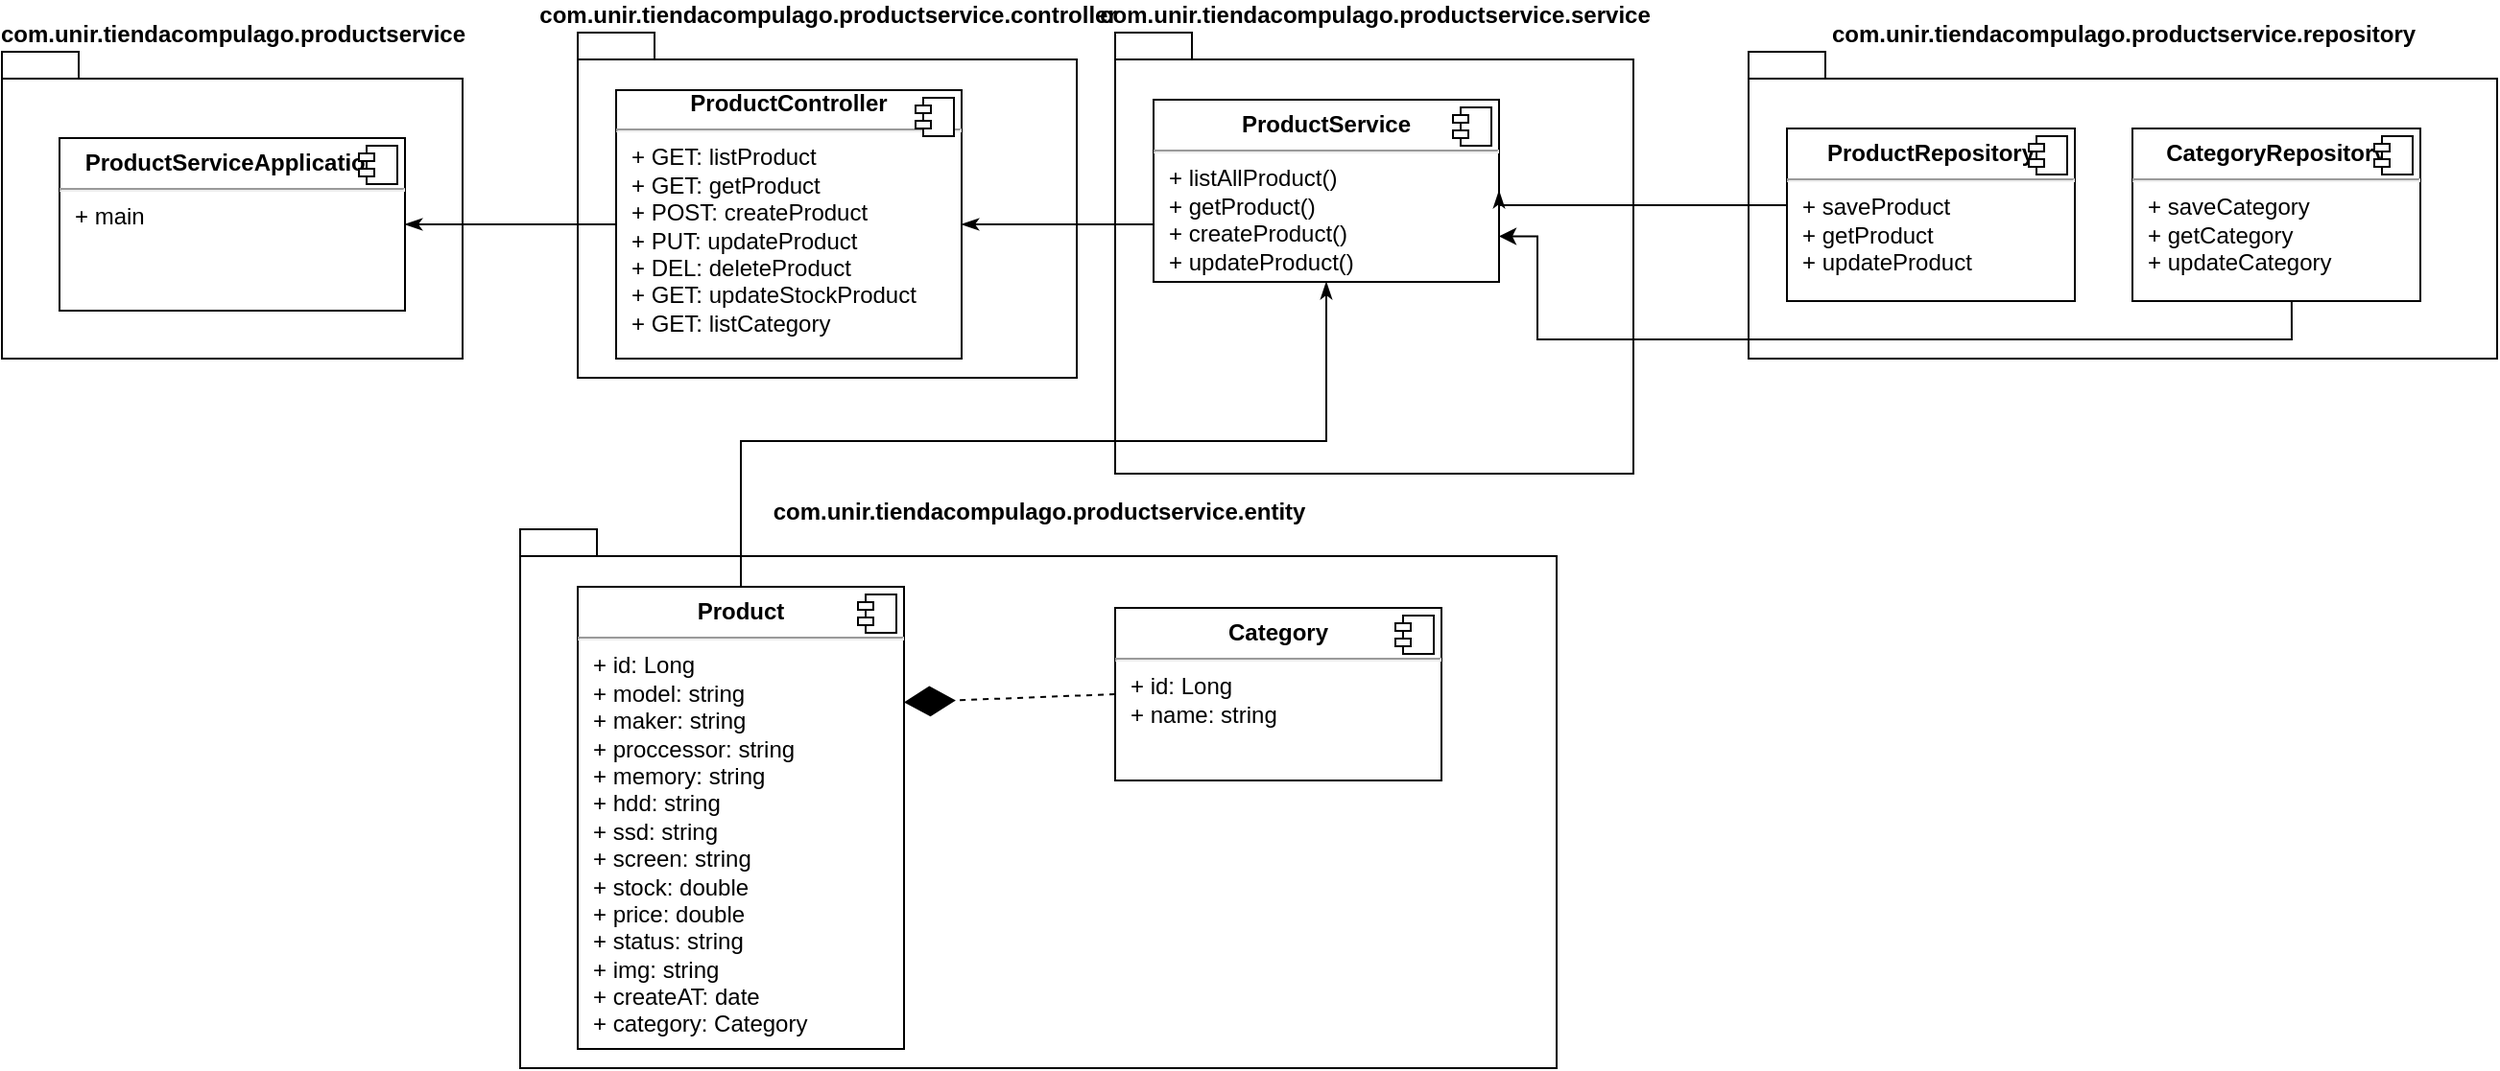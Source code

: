 <mxfile version="20.3.0" type="device" pages="6"><diagram name="Componentes_Product-Service" id="CYt_e3vsTbX-eEkuNFcL"><mxGraphModel dx="868" dy="553" grid="1" gridSize="10" guides="1" tooltips="1" connect="1" arrows="1" fold="1" page="1" pageScale="1" pageWidth="1600" pageHeight="900" math="0" shadow="0"><root><mxCell id="oU4NnwHmEACHxK7kArRQ-0"/><mxCell id="oU4NnwHmEACHxK7kArRQ-1" parent="oU4NnwHmEACHxK7kArRQ-0"/><mxCell id="oU4NnwHmEACHxK7kArRQ-2" value="com.unir.tiendacompulago.productservice.controller" style="shape=folder;fontStyle=1;spacingTop=10;tabWidth=40;tabHeight=14;tabPosition=left;html=1;verticalAlign=bottom;labelPosition=center;verticalLabelPosition=top;align=center;spacingBottom=0;spacingLeft=0;" parent="oU4NnwHmEACHxK7kArRQ-1" vertex="1"><mxGeometry x="360" y="30" width="260" height="180" as="geometry"/></mxCell><mxCell id="oU4NnwHmEACHxK7kArRQ-3" value="&lt;div style=&quot;text-align: center&quot;&gt;&lt;b&gt;ProductController&lt;/b&gt;&lt;br&gt;&lt;/div&gt;&lt;hr&gt;&lt;p style=&quot;margin: 0px ; margin-left: 8px&quot;&gt;+ GET: listProduct&lt;br&gt;+ GET: getProduct&lt;/p&gt;&lt;p style=&quot;margin: 0px ; margin-left: 8px&quot;&gt;+ POST: createProduct&lt;/p&gt;&lt;p style=&quot;margin: 0px ; margin-left: 8px&quot;&gt;+ PUT: updateProduct&lt;br&gt;&lt;/p&gt;&lt;p style=&quot;margin: 0px ; margin-left: 8px&quot;&gt;+ DEL: deleteProduct&lt;br&gt;&lt;/p&gt;&lt;p style=&quot;margin: 0px ; margin-left: 8px&quot;&gt;+ GET: updateStockProduct&lt;br&gt;&lt;/p&gt;&lt;p style=&quot;margin: 0px ; margin-left: 8px&quot;&gt;+ GET: listCategory&lt;br&gt;&lt;/p&gt;" style="align=left;overflow=fill;html=1;dropTarget=0;" parent="oU4NnwHmEACHxK7kArRQ-1" vertex="1"><mxGeometry x="380" y="60" width="180" height="140" as="geometry"/></mxCell><mxCell id="oU4NnwHmEACHxK7kArRQ-4" value="" style="shape=component;jettyWidth=8;jettyHeight=4;" parent="oU4NnwHmEACHxK7kArRQ-3" vertex="1"><mxGeometry x="1" width="20" height="20" relative="1" as="geometry"><mxPoint x="-24" y="4" as="offset"/></mxGeometry></mxCell><mxCell id="oU4NnwHmEACHxK7kArRQ-5" value="com.unir.tiendacompulago.productservice.service" style="shape=folder;fontStyle=1;spacingTop=10;tabWidth=40;tabHeight=14;tabPosition=left;html=1;verticalAlign=bottom;labelPosition=center;verticalLabelPosition=top;align=center;spacingBottom=0;spacingLeft=0;" parent="oU4NnwHmEACHxK7kArRQ-1" vertex="1"><mxGeometry x="640" y="30" width="270" height="230" as="geometry"/></mxCell><mxCell id="oU4NnwHmEACHxK7kArRQ-6" style="edgeStyle=orthogonalEdgeStyle;rounded=0;orthogonalLoop=1;jettySize=auto;html=1;exitX=0;exitY=0.5;exitDx=0;exitDy=0;entryX=1;entryY=0.5;entryDx=0;entryDy=0;startArrow=none;startFill=0;endArrow=classicThin;endFill=1;" parent="oU4NnwHmEACHxK7kArRQ-1" source="oU4NnwHmEACHxK7kArRQ-7" target="oU4NnwHmEACHxK7kArRQ-3" edge="1"><mxGeometry relative="1" as="geometry"><Array as="points"><mxPoint x="660" y="130"/></Array></mxGeometry></mxCell><mxCell id="oU4NnwHmEACHxK7kArRQ-7" value="&lt;p style=&quot;margin: 0px ; margin-top: 6px ; text-align: center&quot;&gt;&lt;b&gt;ProductService&lt;/b&gt;&lt;/p&gt;&lt;hr&gt;&lt;p style=&quot;margin: 0px ; margin-left: 8px&quot;&gt;+ listAllProduct()&lt;br&gt;+ getProduct()&lt;/p&gt;&lt;p style=&quot;margin: 0px ; margin-left: 8px&quot;&gt;&lt;span style=&quot;background-color: initial;&quot;&gt;+ createProduct()&lt;/span&gt;&lt;/p&gt;&lt;p style=&quot;margin: 0px ; margin-left: 8px&quot;&gt;+ updateProduct()&lt;span style=&quot;background-color: initial;&quot;&gt;&lt;br&gt;&lt;/span&gt;&lt;/p&gt;" style="align=left;overflow=fill;html=1;dropTarget=0;" parent="oU4NnwHmEACHxK7kArRQ-1" vertex="1"><mxGeometry x="660" y="65" width="180" height="95" as="geometry"/></mxCell><mxCell id="oU4NnwHmEACHxK7kArRQ-8" value="" style="shape=component;jettyWidth=8;jettyHeight=4;" parent="oU4NnwHmEACHxK7kArRQ-7" vertex="1"><mxGeometry x="1" width="20" height="20" relative="1" as="geometry"><mxPoint x="-24" y="4" as="offset"/></mxGeometry></mxCell><mxCell id="oU4NnwHmEACHxK7kArRQ-9" value="com.unir.tiendacompulago.productservice.repository" style="shape=folder;fontStyle=1;spacingTop=10;tabWidth=40;tabHeight=14;tabPosition=left;html=1;verticalAlign=bottom;labelPosition=center;verticalLabelPosition=top;align=center;spacingBottom=0;spacingLeft=0;" parent="oU4NnwHmEACHxK7kArRQ-1" vertex="1"><mxGeometry x="970" y="40" width="390" height="160" as="geometry"/></mxCell><mxCell id="oU4NnwHmEACHxK7kArRQ-10" style="edgeStyle=orthogonalEdgeStyle;rounded=0;orthogonalLoop=1;jettySize=auto;html=1;exitX=0;exitY=0.5;exitDx=0;exitDy=0;entryX=1;entryY=0.5;entryDx=0;entryDy=0;startArrow=none;startFill=0;endArrow=classicThin;endFill=1;" parent="oU4NnwHmEACHxK7kArRQ-1" source="oU4NnwHmEACHxK7kArRQ-11" target="oU4NnwHmEACHxK7kArRQ-7" edge="1"><mxGeometry relative="1" as="geometry"><Array as="points"><mxPoint x="990" y="120"/><mxPoint x="840" y="120"/></Array></mxGeometry></mxCell><mxCell id="oU4NnwHmEACHxK7kArRQ-11" value="&lt;p style=&quot;margin: 0px ; margin-top: 6px ; text-align: center&quot;&gt;&lt;b&gt;ProductRepository&lt;/b&gt;&lt;/p&gt;&lt;hr&gt;&lt;p style=&quot;margin: 0px 0px 0px 8px&quot;&gt;+ saveProduct&lt;br&gt;+ getProduct&lt;/p&gt;&lt;p style=&quot;margin: 0px 0px 0px 8px&quot;&gt;+ updateProduct&lt;/p&gt;" style="align=left;overflow=fill;html=1;dropTarget=0;" parent="oU4NnwHmEACHxK7kArRQ-1" vertex="1"><mxGeometry x="990" y="80" width="150" height="90" as="geometry"/></mxCell><mxCell id="oU4NnwHmEACHxK7kArRQ-12" value="" style="shape=component;jettyWidth=8;jettyHeight=4;" parent="oU4NnwHmEACHxK7kArRQ-11" vertex="1"><mxGeometry x="1" width="20" height="20" relative="1" as="geometry"><mxPoint x="-24" y="4" as="offset"/></mxGeometry></mxCell><mxCell id="oU4NnwHmEACHxK7kArRQ-13" value="com.unir.tiendacompulago.productservice.entity" style="shape=folder;fontStyle=1;spacingTop=10;tabWidth=40;tabHeight=14;tabPosition=left;html=1;verticalAlign=bottom;labelPosition=center;verticalLabelPosition=top;align=center;spacingBottom=0;spacingLeft=0;" parent="oU4NnwHmEACHxK7kArRQ-1" vertex="1"><mxGeometry x="330" y="289" width="540" height="281" as="geometry"/></mxCell><mxCell id="oU4NnwHmEACHxK7kArRQ-29" value="com.unir.tiendacompulago.productservice" style="shape=folder;fontStyle=1;spacingTop=10;tabWidth=40;tabHeight=14;tabPosition=left;html=1;verticalAlign=bottom;labelPosition=center;verticalLabelPosition=top;align=center;spacingBottom=0;spacingLeft=0;" parent="oU4NnwHmEACHxK7kArRQ-1" vertex="1"><mxGeometry x="60" y="40" width="240" height="160" as="geometry"/></mxCell><mxCell id="oU4NnwHmEACHxK7kArRQ-30" value="&lt;p style=&quot;margin: 0px ; margin-top: 6px ; text-align: center&quot;&gt;&lt;b&gt;ProductServiceApplication&lt;/b&gt;&lt;br&gt;&lt;/p&gt;&lt;hr&gt;&lt;p style=&quot;margin: 0px ; margin-left: 8px&quot;&gt;+ main&lt;br&gt;&lt;br&gt;&lt;/p&gt;" style="align=left;overflow=fill;html=1;dropTarget=0;" parent="oU4NnwHmEACHxK7kArRQ-1" vertex="1"><mxGeometry x="90" y="85" width="180" height="90" as="geometry"/></mxCell><mxCell id="oU4NnwHmEACHxK7kArRQ-31" value="" style="shape=component;jettyWidth=8;jettyHeight=4;" parent="oU4NnwHmEACHxK7kArRQ-30" vertex="1"><mxGeometry x="1" width="20" height="20" relative="1" as="geometry"><mxPoint x="-24" y="4" as="offset"/></mxGeometry></mxCell><mxCell id="oU4NnwHmEACHxK7kArRQ-32" value="" style="endArrow=none;html=1;rounded=0;endFill=0;startArrow=classicThin;startFill=1;entryX=0;entryY=0.5;entryDx=0;entryDy=0;exitX=1;exitY=0.5;exitDx=0;exitDy=0;" parent="oU4NnwHmEACHxK7kArRQ-1" target="oU4NnwHmEACHxK7kArRQ-3" edge="1" source="oU4NnwHmEACHxK7kArRQ-30"><mxGeometry width="50" height="50" relative="1" as="geometry"><mxPoint x="270" y="105" as="sourcePoint"/><mxPoint x="360" y="112" as="targetPoint"/></mxGeometry></mxCell><mxCell id="nX89VQqtywNmdF2AdbW6-3" style="edgeStyle=orthogonalEdgeStyle;rounded=0;orthogonalLoop=1;jettySize=auto;html=1;exitX=0.5;exitY=0;exitDx=0;exitDy=0;startArrow=none;startFill=0;endArrow=classicThin;endFill=1;" parent="oU4NnwHmEACHxK7kArRQ-1" source="oU4NnwHmEACHxK7kArRQ-33" target="oU4NnwHmEACHxK7kArRQ-7" edge="1"><mxGeometry relative="1" as="geometry"><Array as="points"><mxPoint x="445" y="243"/><mxPoint x="750" y="243"/></Array></mxGeometry></mxCell><mxCell id="oU4NnwHmEACHxK7kArRQ-33" value="&lt;p style=&quot;margin: 0px ; margin-top: 6px ; text-align: center&quot;&gt;&lt;b&gt;Product&lt;/b&gt;&lt;/p&gt;&lt;hr&gt;&lt;p style=&quot;margin: 0px ; margin-left: 8px&quot;&gt;+&amp;nbsp;id: Long&lt;br&gt;+ model: string&lt;/p&gt;&lt;p style=&quot;margin: 0px ; margin-left: 8px&quot;&gt;+&amp;nbsp;maker: string&lt;/p&gt;&lt;p style=&quot;margin: 0px ; margin-left: 8px&quot;&gt;+&amp;nbsp;proccessor: string&lt;/p&gt;&lt;p style=&quot;margin: 0px ; margin-left: 8px&quot;&gt;+&amp;nbsp;memory: string&lt;/p&gt;&lt;p style=&quot;margin: 0px ; margin-left: 8px&quot;&gt;+&amp;nbsp;hdd: string&lt;/p&gt;&lt;p style=&quot;margin: 0px ; margin-left: 8px&quot;&gt;+&amp;nbsp;ssd: string&lt;/p&gt;&lt;p style=&quot;margin: 0px ; margin-left: 8px&quot;&gt;+&amp;nbsp;screen: string&lt;br&gt;&lt;/p&gt;&lt;p style=&quot;margin: 0px ; margin-left: 8px&quot;&gt;+&amp;nbsp;stock: double&lt;br&gt;&lt;/p&gt;&lt;p style=&quot;margin: 0px ; margin-left: 8px&quot;&gt;+ price: double&lt;br&gt;&lt;/p&gt;&lt;p style=&quot;margin: 0px ; margin-left: 8px&quot;&gt;+&amp;nbsp;status: string&lt;br&gt;&lt;/p&gt;&lt;p style=&quot;margin: 0px ; margin-left: 8px&quot;&gt;+&amp;nbsp;img: string&lt;br&gt;&lt;/p&gt;&lt;p style=&quot;margin: 0px ; margin-left: 8px&quot;&gt;+&amp;nbsp;createAT: date&lt;br&gt;&lt;/p&gt;&lt;p style=&quot;margin: 0px ; margin-left: 8px&quot;&gt;+&amp;nbsp;category: Category&lt;br&gt;&lt;/p&gt;" style="align=left;overflow=fill;html=1;dropTarget=0;" parent="oU4NnwHmEACHxK7kArRQ-1" vertex="1"><mxGeometry x="360" y="319" width="170" height="241" as="geometry"/></mxCell><mxCell id="oU4NnwHmEACHxK7kArRQ-34" value="" style="shape=component;jettyWidth=8;jettyHeight=4;" parent="oU4NnwHmEACHxK7kArRQ-33" vertex="1"><mxGeometry x="1" width="20" height="20" relative="1" as="geometry"><mxPoint x="-24" y="4" as="offset"/></mxGeometry></mxCell><mxCell id="gijp5rvCAzCeH01zUCe4-0" value="&lt;p style=&quot;margin: 0px ; margin-top: 6px ; text-align: center&quot;&gt;&lt;b&gt;Category&lt;/b&gt;&lt;br&gt;&lt;/p&gt;&lt;hr&gt;&lt;p style=&quot;margin: 0px ; margin-left: 8px&quot;&gt;+ id: Long&lt;br&gt;&lt;/p&gt;&lt;p style=&quot;margin: 0px ; margin-left: 8px&quot;&gt;+ name: string&lt;br&gt;&lt;/p&gt;" style="align=left;overflow=fill;html=1;dropTarget=0;" parent="oU4NnwHmEACHxK7kArRQ-1" vertex="1"><mxGeometry x="640" y="330" width="170" height="90" as="geometry"/></mxCell><mxCell id="gijp5rvCAzCeH01zUCe4-1" value="" style="shape=component;jettyWidth=8;jettyHeight=4;" parent="gijp5rvCAzCeH01zUCe4-0" vertex="1"><mxGeometry x="1" width="20" height="20" relative="1" as="geometry"><mxPoint x="-24" y="4" as="offset"/></mxGeometry></mxCell><mxCell id="6YxI9ZzyCNsl4Pa3-0Km-0" value="" style="endArrow=diamondThin;endFill=1;endSize=24;html=1;rounded=0;dashed=1;exitX=0;exitY=0.5;exitDx=0;exitDy=0;entryX=1;entryY=0.25;entryDx=0;entryDy=0;" parent="oU4NnwHmEACHxK7kArRQ-1" source="gijp5rvCAzCeH01zUCe4-0" target="oU4NnwHmEACHxK7kArRQ-33" edge="1"><mxGeometry width="160" relative="1" as="geometry"><mxPoint x="390" y="409" as="sourcePoint"/><mxPoint x="550" y="409" as="targetPoint"/></mxGeometry></mxCell><mxCell id="nmwiT1yq1sRWLsMoBevc-1" style="edgeStyle=elbowEdgeStyle;rounded=0;orthogonalLoop=1;jettySize=auto;html=1;entryX=0;entryY=0.5;entryDx=0;entryDy=0;" parent="oU4NnwHmEACHxK7kArRQ-1" edge="1"><mxGeometry relative="1" as="geometry"><mxPoint x="660" y="225" as="sourcePoint"/><mxPoint x="660" y="225" as="targetPoint"/></mxGeometry></mxCell><mxCell id="luDWWftVmYPztJNwjP2K-2" style="edgeStyle=elbowEdgeStyle;rounded=0;orthogonalLoop=1;jettySize=auto;html=1;exitX=0.5;exitY=1;exitDx=0;exitDy=0;startArrow=classicThin;startFill=1;endArrow=classicThin;endFill=1;" parent="oU4NnwHmEACHxK7kArRQ-1" edge="1"><mxGeometry relative="1" as="geometry"><mxPoint x="981.5" y="260" as="sourcePoint"/><mxPoint x="982" y="260" as="targetPoint"/></mxGeometry></mxCell><mxCell id="ConH1URZnzbq35ElmD0U-4" value="" style="edgeStyle=orthogonalEdgeStyle;rounded=0;orthogonalLoop=1;jettySize=auto;html=1;entryX=1;entryY=0.75;entryDx=0;entryDy=0;exitX=0.553;exitY=1;exitDx=0;exitDy=0;exitPerimeter=0;" edge="1" parent="oU4NnwHmEACHxK7kArRQ-1" source="ConH1URZnzbq35ElmD0U-2" target="oU4NnwHmEACHxK7kArRQ-7"><mxGeometry relative="1" as="geometry"><Array as="points"><mxPoint x="1253" y="190"/><mxPoint x="860" y="190"/><mxPoint x="860" y="136"/></Array></mxGeometry></mxCell><mxCell id="ConH1URZnzbq35ElmD0U-2" value="&lt;p style=&quot;margin: 0px ; margin-top: 6px ; text-align: center&quot;&gt;&lt;b&gt;CategoryRepository&lt;/b&gt;&lt;/p&gt;&lt;hr&gt;&lt;p style=&quot;margin: 0px 0px 0px 8px&quot;&gt;+ saveCategory&lt;br&gt;+ getCategory&lt;/p&gt;&lt;p style=&quot;margin: 0px 0px 0px 8px&quot;&gt;+ updateCategory&lt;/p&gt;" style="align=left;overflow=fill;html=1;dropTarget=0;" vertex="1" parent="oU4NnwHmEACHxK7kArRQ-1"><mxGeometry x="1170" y="80" width="150" height="90" as="geometry"/></mxCell><mxCell id="ConH1URZnzbq35ElmD0U-3" value="" style="shape=component;jettyWidth=8;jettyHeight=4;" vertex="1" parent="ConH1URZnzbq35ElmD0U-2"><mxGeometry x="1" width="20" height="20" relative="1" as="geometry"><mxPoint x="-24" y="4" as="offset"/></mxGeometry></mxCell></root></mxGraphModel></diagram><diagram name="Componentes_Customer-Service" id="DLKc6qdWXi6oizR4fVr8"><mxGraphModel dx="868" dy="553" grid="1" gridSize="10" guides="1" tooltips="1" connect="1" arrows="1" fold="1" page="1" pageScale="1" pageWidth="1600" pageHeight="900" math="0" shadow="0"><root><mxCell id="W9khryI7yGBJ1LG2QzYj-0"/><mxCell id="W9khryI7yGBJ1LG2QzYj-1" parent="W9khryI7yGBJ1LG2QzYj-0"/><mxCell id="W9khryI7yGBJ1LG2QzYj-2" value="com.unir.tiendacompulago.customerservice.controller" style="shape=folder;fontStyle=1;spacingTop=10;tabWidth=40;tabHeight=14;tabPosition=left;html=1;verticalAlign=bottom;labelPosition=center;verticalLabelPosition=top;align=center;spacingBottom=0;spacingLeft=0;" vertex="1" parent="W9khryI7yGBJ1LG2QzYj-1"><mxGeometry x="338" y="30" width="260" height="180" as="geometry"/></mxCell><mxCell id="W9khryI7yGBJ1LG2QzYj-3" value="&lt;div style=&quot;text-align: center&quot;&gt;&lt;b&gt;CustomerController&lt;/b&gt;&lt;br&gt;&lt;/div&gt;&lt;hr&gt;&lt;p style=&quot;margin: 0px ; margin-left: 8px&quot;&gt;+ GET: listAllCustomer&lt;br&gt;+ GET: getCustomer&lt;/p&gt;&lt;p style=&quot;margin: 0px ; margin-left: 8px&quot;&gt;+ POST: createCustomer&lt;/p&gt;&lt;p style=&quot;margin: 0px ; margin-left: 8px&quot;&gt;+ PUT: updateCustomer&lt;br&gt;&lt;/p&gt;&lt;p style=&quot;margin: 0px ; margin-left: 8px&quot;&gt;+ DEL: deleteCustomer&lt;/p&gt;" style="align=left;overflow=fill;html=1;dropTarget=0;" vertex="1" parent="W9khryI7yGBJ1LG2QzYj-1"><mxGeometry x="358" y="59" width="180" height="140" as="geometry"/></mxCell><mxCell id="W9khryI7yGBJ1LG2QzYj-4" value="" style="shape=component;jettyWidth=8;jettyHeight=4;" vertex="1" parent="W9khryI7yGBJ1LG2QzYj-3"><mxGeometry x="1" width="20" height="20" relative="1" as="geometry"><mxPoint x="-24" y="4" as="offset"/></mxGeometry></mxCell><mxCell id="W9khryI7yGBJ1LG2QzYj-5" value="com.unir.tiendacompulago.customerservice.service" style="shape=folder;fontStyle=1;spacingTop=10;tabWidth=40;tabHeight=14;tabPosition=left;html=1;verticalAlign=bottom;labelPosition=center;verticalLabelPosition=top;align=center;spacingBottom=0;spacingLeft=0;" vertex="1" parent="W9khryI7yGBJ1LG2QzYj-1"><mxGeometry x="640" y="30" width="270" height="230" as="geometry"/></mxCell><mxCell id="W9khryI7yGBJ1LG2QzYj-6" style="edgeStyle=orthogonalEdgeStyle;rounded=0;orthogonalLoop=1;jettySize=auto;html=1;exitX=0;exitY=0.5;exitDx=0;exitDy=0;entryX=1;entryY=0.5;entryDx=0;entryDy=0;startArrow=none;startFill=0;endArrow=classicThin;endFill=1;" edge="1" parent="W9khryI7yGBJ1LG2QzYj-1" source="W9khryI7yGBJ1LG2QzYj-7" target="W9khryI7yGBJ1LG2QzYj-3"><mxGeometry relative="1" as="geometry"><Array as="points"><mxPoint x="660" y="130"/></Array></mxGeometry></mxCell><mxCell id="W9khryI7yGBJ1LG2QzYj-7" value="&lt;p style=&quot;margin: 0px ; margin-top: 6px ; text-align: center&quot;&gt;&lt;b&gt;CustomerService&lt;/b&gt;&lt;/p&gt;&lt;hr&gt;&lt;p style=&quot;margin: 0px ; margin-left: 8px&quot;&gt;+ findAllCustomer()&lt;br&gt;+ getCustomer()&lt;/p&gt;&lt;p style=&quot;margin: 0px ; margin-left: 8px&quot;&gt;+ findCustomerByRegion()&lt;br&gt;&lt;/p&gt;&lt;p style=&quot;margin: 0px ; margin-left: 8px&quot;&gt;&lt;span style=&quot;background-color: initial;&quot;&gt;+ createCustomer()&lt;/span&gt;&lt;/p&gt;&lt;p style=&quot;margin: 0px ; margin-left: 8px&quot;&gt;+ updateCustomer()&lt;span style=&quot;background-color: initial;&quot;&gt;&lt;br&gt;&lt;/span&gt;&lt;/p&gt;&lt;p style=&quot;margin: 0px ; margin-left: 8px&quot;&gt;+ deleteCustomer()&lt;br&gt;&lt;/p&gt;" style="align=left;overflow=fill;html=1;dropTarget=0;" vertex="1" parent="W9khryI7yGBJ1LG2QzYj-1"><mxGeometry x="660" y="65" width="180" height="135" as="geometry"/></mxCell><mxCell id="W9khryI7yGBJ1LG2QzYj-8" value="" style="shape=component;jettyWidth=8;jettyHeight=4;" vertex="1" parent="W9khryI7yGBJ1LG2QzYj-7"><mxGeometry x="1" width="20" height="20" relative="1" as="geometry"><mxPoint x="-24" y="4" as="offset"/></mxGeometry></mxCell><mxCell id="W9khryI7yGBJ1LG2QzYj-9" value="com.unir.tiendacompulago.customerservice.repository" style="shape=folder;fontStyle=1;spacingTop=10;tabWidth=40;tabHeight=14;tabPosition=left;html=1;verticalAlign=bottom;labelPosition=center;verticalLabelPosition=top;align=center;spacingBottom=0;spacingLeft=0;" vertex="1" parent="W9khryI7yGBJ1LG2QzYj-1"><mxGeometry x="970" y="40" width="210" height="160" as="geometry"/></mxCell><mxCell id="W9khryI7yGBJ1LG2QzYj-10" style="edgeStyle=orthogonalEdgeStyle;rounded=0;orthogonalLoop=1;jettySize=auto;html=1;exitX=0;exitY=0.5;exitDx=0;exitDy=0;entryX=1;entryY=0.5;entryDx=0;entryDy=0;startArrow=none;startFill=0;endArrow=classicThin;endFill=1;" edge="1" parent="W9khryI7yGBJ1LG2QzYj-1" source="W9khryI7yGBJ1LG2QzYj-11" target="W9khryI7yGBJ1LG2QzYj-7"><mxGeometry relative="1" as="geometry"><Array as="points"><mxPoint x="990" y="120"/><mxPoint x="840" y="120"/></Array></mxGeometry></mxCell><mxCell id="W9khryI7yGBJ1LG2QzYj-11" value="&lt;p style=&quot;margin: 0px ; margin-top: 6px ; text-align: center&quot;&gt;&lt;b&gt;CustomerRepository&lt;/b&gt;&lt;/p&gt;&lt;hr&gt;&lt;p style=&quot;margin: 0px 0px 0px 8px&quot;&gt;+ saveCustomer&lt;br&gt;+ getCustomer&lt;/p&gt;&lt;p style=&quot;margin: 0px 0px 0px 8px&quot;&gt;+ updateCustomer&lt;/p&gt;" style="align=left;overflow=fill;html=1;dropTarget=0;" vertex="1" parent="W9khryI7yGBJ1LG2QzYj-1"><mxGeometry x="990" y="80" width="150" height="90" as="geometry"/></mxCell><mxCell id="W9khryI7yGBJ1LG2QzYj-12" value="" style="shape=component;jettyWidth=8;jettyHeight=4;" vertex="1" parent="W9khryI7yGBJ1LG2QzYj-11"><mxGeometry x="1" width="20" height="20" relative="1" as="geometry"><mxPoint x="-24" y="4" as="offset"/></mxGeometry></mxCell><mxCell id="W9khryI7yGBJ1LG2QzYj-13" value="com.unir.tiendacompulago.customerservice.entity" style="shape=folder;fontStyle=1;spacingTop=10;tabWidth=40;tabHeight=14;tabPosition=left;html=1;verticalAlign=bottom;labelPosition=center;verticalLabelPosition=top;align=center;spacingBottom=0;spacingLeft=0;" vertex="1" parent="W9khryI7yGBJ1LG2QzYj-1"><mxGeometry x="330" y="289" width="540" height="221" as="geometry"/></mxCell><mxCell id="W9khryI7yGBJ1LG2QzYj-14" value="com.unir.tiendacompulago.customerservice" style="shape=folder;fontStyle=1;spacingTop=10;tabWidth=40;tabHeight=14;tabPosition=left;html=1;verticalAlign=bottom;labelPosition=center;verticalLabelPosition=top;align=center;spacingBottom=0;spacingLeft=0;" vertex="1" parent="W9khryI7yGBJ1LG2QzYj-1"><mxGeometry x="60" y="40" width="240" height="160" as="geometry"/></mxCell><mxCell id="W9khryI7yGBJ1LG2QzYj-15" value="&lt;div style=&quot;text-align: center;&quot;&gt;&lt;b style=&quot;background-color: initial;&quot;&gt;Customer&lt;/b&gt;&lt;b style=&quot;background-color: initial;&quot;&gt;ServiceApplication&lt;/b&gt;&lt;/div&gt;&lt;hr&gt;&lt;p style=&quot;margin: 0px ; margin-left: 8px&quot;&gt;+ main&lt;br&gt;&lt;br&gt;&lt;/p&gt;" style="align=left;overflow=fill;html=1;dropTarget=0;" vertex="1" parent="W9khryI7yGBJ1LG2QzYj-1"><mxGeometry x="90" y="85" width="180" height="90" as="geometry"/></mxCell><mxCell id="W9khryI7yGBJ1LG2QzYj-16" value="" style="shape=component;jettyWidth=8;jettyHeight=4;" vertex="1" parent="W9khryI7yGBJ1LG2QzYj-15"><mxGeometry x="1" width="20" height="20" relative="1" as="geometry"><mxPoint x="-24" y="4" as="offset"/></mxGeometry></mxCell><mxCell id="W9khryI7yGBJ1LG2QzYj-17" value="" style="endArrow=none;html=1;rounded=0;endFill=0;startArrow=classicThin;startFill=1;entryX=0;entryY=0.5;entryDx=0;entryDy=0;exitX=1;exitY=0.5;exitDx=0;exitDy=0;" edge="1" parent="W9khryI7yGBJ1LG2QzYj-1" source="W9khryI7yGBJ1LG2QzYj-15" target="W9khryI7yGBJ1LG2QzYj-3"><mxGeometry width="50" height="50" relative="1" as="geometry"><mxPoint x="270" y="105" as="sourcePoint"/><mxPoint x="360" y="112" as="targetPoint"/></mxGeometry></mxCell><mxCell id="W9khryI7yGBJ1LG2QzYj-18" style="edgeStyle=orthogonalEdgeStyle;rounded=0;orthogonalLoop=1;jettySize=auto;html=1;exitX=0.5;exitY=0;exitDx=0;exitDy=0;startArrow=none;startFill=0;endArrow=classicThin;endFill=1;" edge="1" parent="W9khryI7yGBJ1LG2QzYj-1" source="W9khryI7yGBJ1LG2QzYj-19" target="W9khryI7yGBJ1LG2QzYj-7"><mxGeometry relative="1" as="geometry"><Array as="points"><mxPoint x="445" y="243"/><mxPoint x="750" y="243"/></Array></mxGeometry></mxCell><mxCell id="W9khryI7yGBJ1LG2QzYj-19" value="&lt;p style=&quot;margin: 0px ; margin-top: 6px ; text-align: center&quot;&gt;&lt;b&gt;Customer&lt;/b&gt;&lt;/p&gt;&lt;hr&gt;&lt;p style=&quot;margin: 0px ; margin-left: 8px&quot;&gt;+&amp;nbsp;id: Long&lt;br&gt;+ numberId: string&lt;/p&gt;&lt;p style=&quot;margin: 0px ; margin-left: 8px&quot;&gt;+&amp;nbsp;firstName: string&lt;/p&gt;&lt;p style=&quot;margin: 0px ; margin-left: 8px&quot;&gt;+&amp;nbsp;lastName: string&lt;/p&gt;&lt;p style=&quot;margin: 0px ; margin-left: 8px&quot;&gt;+&amp;nbsp;email: string&lt;/p&gt;&lt;p style=&quot;margin: 0px ; margin-left: 8px&quot;&gt;+&amp;nbsp;phone: string&lt;/p&gt;&lt;p style=&quot;margin: 0px ; margin-left: 8px&quot;&gt;+&amp;nbsp;region: Region&lt;/p&gt;&lt;p style=&quot;margin: 0px ; margin-left: 8px&quot;&gt;+&amp;nbsp;state: string&lt;/p&gt;" style="align=left;overflow=fill;html=1;dropTarget=0;" vertex="1" parent="W9khryI7yGBJ1LG2QzYj-1"><mxGeometry x="360" y="319" width="170" height="161" as="geometry"/></mxCell><mxCell id="W9khryI7yGBJ1LG2QzYj-20" value="" style="shape=component;jettyWidth=8;jettyHeight=4;" vertex="1" parent="W9khryI7yGBJ1LG2QzYj-19"><mxGeometry x="1" width="20" height="20" relative="1" as="geometry"><mxPoint x="-24" y="4" as="offset"/></mxGeometry></mxCell><mxCell id="W9khryI7yGBJ1LG2QzYj-21" value="&lt;p style=&quot;margin: 0px ; margin-top: 6px ; text-align: center&quot;&gt;&lt;b&gt;Region&lt;/b&gt;&lt;br&gt;&lt;/p&gt;&lt;hr&gt;&lt;p style=&quot;margin: 0px ; margin-left: 8px&quot;&gt;+ id: Long&lt;br&gt;&lt;/p&gt;&lt;p style=&quot;margin: 0px ; margin-left: 8px&quot;&gt;+ name: string&lt;br&gt;&lt;/p&gt;" style="align=left;overflow=fill;html=1;dropTarget=0;" vertex="1" parent="W9khryI7yGBJ1LG2QzYj-1"><mxGeometry x="640" y="315" width="170" height="90" as="geometry"/></mxCell><mxCell id="W9khryI7yGBJ1LG2QzYj-22" value="" style="shape=component;jettyWidth=8;jettyHeight=4;" vertex="1" parent="W9khryI7yGBJ1LG2QzYj-21"><mxGeometry x="1" width="20" height="20" relative="1" as="geometry"><mxPoint x="-24" y="4" as="offset"/></mxGeometry></mxCell><mxCell id="W9khryI7yGBJ1LG2QzYj-23" value="" style="endArrow=diamondThin;endFill=1;endSize=24;html=1;rounded=0;dashed=1;exitX=0;exitY=0.5;exitDx=0;exitDy=0;entryX=1;entryY=0.25;entryDx=0;entryDy=0;" edge="1" parent="W9khryI7yGBJ1LG2QzYj-1" source="W9khryI7yGBJ1LG2QzYj-21" target="W9khryI7yGBJ1LG2QzYj-19"><mxGeometry width="160" relative="1" as="geometry"><mxPoint x="390" y="409" as="sourcePoint"/><mxPoint x="550" y="409" as="targetPoint"/></mxGeometry></mxCell><mxCell id="W9khryI7yGBJ1LG2QzYj-24" style="edgeStyle=elbowEdgeStyle;rounded=0;orthogonalLoop=1;jettySize=auto;html=1;entryX=0;entryY=0.5;entryDx=0;entryDy=0;" edge="1" parent="W9khryI7yGBJ1LG2QzYj-1"><mxGeometry relative="1" as="geometry"><mxPoint x="660" y="225" as="sourcePoint"/><mxPoint x="660" y="225" as="targetPoint"/></mxGeometry></mxCell><mxCell id="W9khryI7yGBJ1LG2QzYj-25" style="edgeStyle=elbowEdgeStyle;rounded=0;orthogonalLoop=1;jettySize=auto;html=1;exitX=0.5;exitY=1;exitDx=0;exitDy=0;startArrow=classicThin;startFill=1;endArrow=classicThin;endFill=1;" edge="1" parent="W9khryI7yGBJ1LG2QzYj-1"><mxGeometry relative="1" as="geometry"><mxPoint x="981.5" y="260" as="sourcePoint"/><mxPoint x="982" y="260" as="targetPoint"/></mxGeometry></mxCell></root></mxGraphModel></diagram><diagram name="Componentes_Shoppin-Service" id="Xaf7ufnw-zb_jiWANdjy"><mxGraphModel dx="868" dy="553" grid="1" gridSize="10" guides="1" tooltips="1" connect="1" arrows="1" fold="1" page="1" pageScale="1" pageWidth="1600" pageHeight="900" math="0" shadow="0"><root><mxCell id="YzSHaoJaw64-Do_AdeAZ-0"/><mxCell id="YzSHaoJaw64-Do_AdeAZ-1" parent="YzSHaoJaw64-Do_AdeAZ-0"/><mxCell id="YzSHaoJaw64-Do_AdeAZ-2" value="com.unir.tiendacompulago.shoppingservice.controller" style="shape=folder;fontStyle=1;spacingTop=10;tabWidth=40;tabHeight=14;tabPosition=left;html=1;verticalAlign=bottom;labelPosition=center;verticalLabelPosition=top;align=center;spacingBottom=0;spacingLeft=0;" vertex="1" parent="YzSHaoJaw64-Do_AdeAZ-1"><mxGeometry x="336" y="30" width="260" height="180" as="geometry"/></mxCell><mxCell id="YzSHaoJaw64-Do_AdeAZ-3" value="&lt;div style=&quot;text-align: center&quot;&gt;&lt;b&gt;InvoiceController&lt;/b&gt;&lt;br&gt;&lt;/div&gt;&lt;hr&gt;&lt;p style=&quot;margin: 0px ; margin-left: 8px&quot;&gt;+ GET: listAllInvoice&lt;br&gt;+ GET: getInvoice&lt;/p&gt;&lt;p style=&quot;margin: 0px ; margin-left: 8px&quot;&gt;+ POST: createInvoice&lt;/p&gt;&lt;p style=&quot;margin: 0px ; margin-left: 8px&quot;&gt;+ PUT: updateInvoice&lt;br&gt;&lt;/p&gt;&lt;p style=&quot;margin: 0px ; margin-left: 8px&quot;&gt;+ DEL: deleteInvoice&lt;/p&gt;" style="align=left;overflow=fill;html=1;dropTarget=0;" vertex="1" parent="YzSHaoJaw64-Do_AdeAZ-1"><mxGeometry x="356" y="59" width="180" height="140" as="geometry"/></mxCell><mxCell id="YzSHaoJaw64-Do_AdeAZ-4" value="" style="shape=component;jettyWidth=8;jettyHeight=4;" vertex="1" parent="YzSHaoJaw64-Do_AdeAZ-3"><mxGeometry x="1" width="20" height="20" relative="1" as="geometry"><mxPoint x="-24" y="4" as="offset"/></mxGeometry></mxCell><mxCell id="YzSHaoJaw64-Do_AdeAZ-5" value="com.unir.tiendacompulago.shoppingservice.service" style="shape=folder;fontStyle=1;spacingTop=10;tabWidth=40;tabHeight=14;tabPosition=left;html=1;verticalAlign=bottom;labelPosition=center;verticalLabelPosition=top;align=center;spacingBottom=0;spacingLeft=0;" vertex="1" parent="YzSHaoJaw64-Do_AdeAZ-1"><mxGeometry x="640" y="30" width="270" height="230" as="geometry"/></mxCell><mxCell id="YzSHaoJaw64-Do_AdeAZ-6" style="edgeStyle=orthogonalEdgeStyle;rounded=0;orthogonalLoop=1;jettySize=auto;html=1;exitX=0;exitY=0.5;exitDx=0;exitDy=0;entryX=1;entryY=0.5;entryDx=0;entryDy=0;startArrow=none;startFill=0;endArrow=classicThin;endFill=1;" edge="1" parent="YzSHaoJaw64-Do_AdeAZ-1" source="YzSHaoJaw64-Do_AdeAZ-7" target="YzSHaoJaw64-Do_AdeAZ-3"><mxGeometry relative="1" as="geometry"><Array as="points"><mxPoint x="660" y="130"/></Array></mxGeometry></mxCell><mxCell id="YzSHaoJaw64-Do_AdeAZ-7" value="&lt;p style=&quot;margin: 0px ; margin-top: 6px ; text-align: center&quot;&gt;&lt;b&gt;InvoiceService&lt;/b&gt;&lt;/p&gt;&lt;hr&gt;&lt;p style=&quot;margin: 0px ; margin-left: 8px&quot;&gt;+ findAllInvoice()&lt;br&gt;+ getInvoice()&lt;/p&gt;&lt;p style=&quot;margin: 0px ; margin-left: 8px&quot;&gt;&lt;span style=&quot;background-color: initial;&quot;&gt;+ createInvoice()&lt;/span&gt;&lt;br&gt;&lt;/p&gt;&lt;p style=&quot;margin: 0px ; margin-left: 8px&quot;&gt;+ updateInvoice()&lt;span style=&quot;background-color: initial;&quot;&gt;&lt;br&gt;&lt;/span&gt;&lt;/p&gt;&lt;p style=&quot;margin: 0px ; margin-left: 8px&quot;&gt;+ deleteInvoice()&lt;br&gt;&lt;/p&gt;" style="align=left;overflow=fill;html=1;dropTarget=0;" vertex="1" parent="YzSHaoJaw64-Do_AdeAZ-1"><mxGeometry x="660" y="65" width="180" height="135" as="geometry"/></mxCell><mxCell id="YzSHaoJaw64-Do_AdeAZ-8" value="" style="shape=component;jettyWidth=8;jettyHeight=4;" vertex="1" parent="YzSHaoJaw64-Do_AdeAZ-7"><mxGeometry x="1" width="20" height="20" relative="1" as="geometry"><mxPoint x="-24" y="4" as="offset"/></mxGeometry></mxCell><mxCell id="YzSHaoJaw64-Do_AdeAZ-9" value="com.unir.tiendacompulago.shoppingservice.repository" style="shape=folder;fontStyle=1;spacingTop=10;tabWidth=40;tabHeight=14;tabPosition=left;html=1;verticalAlign=bottom;labelPosition=center;verticalLabelPosition=top;align=center;spacingBottom=0;spacingLeft=0;" vertex="1" parent="YzSHaoJaw64-Do_AdeAZ-1"><mxGeometry x="970" y="40" width="380" height="160" as="geometry"/></mxCell><mxCell id="YzSHaoJaw64-Do_AdeAZ-10" style="edgeStyle=orthogonalEdgeStyle;rounded=0;orthogonalLoop=1;jettySize=auto;html=1;exitX=0;exitY=0.5;exitDx=0;exitDy=0;entryX=1;entryY=0.5;entryDx=0;entryDy=0;startArrow=none;startFill=0;endArrow=classicThin;endFill=1;" edge="1" parent="YzSHaoJaw64-Do_AdeAZ-1" source="YzSHaoJaw64-Do_AdeAZ-11" target="YzSHaoJaw64-Do_AdeAZ-7"><mxGeometry relative="1" as="geometry"><Array as="points"><mxPoint x="990" y="120"/><mxPoint x="840" y="120"/></Array></mxGeometry></mxCell><mxCell id="YzSHaoJaw64-Do_AdeAZ-11" value="&lt;p style=&quot;margin: 0px ; margin-top: 6px ; text-align: center&quot;&gt;&lt;b&gt;InvoiceRepository&lt;/b&gt;&lt;/p&gt;&lt;hr&gt;&lt;p style=&quot;margin: 0px 0px 0px 8px&quot;&gt;+ saveInvoice&lt;br&gt;+ getInvoice&lt;/p&gt;&lt;p style=&quot;margin: 0px 0px 0px 8px&quot;&gt;+ updateInvoice&lt;/p&gt;&lt;p style=&quot;margin: 0px 0px 0px 8px&quot;&gt;+ findByNumberInvoice&lt;br&gt;&lt;/p&gt;" style="align=left;overflow=fill;html=1;dropTarget=0;" vertex="1" parent="YzSHaoJaw64-Do_AdeAZ-1"><mxGeometry x="990" y="80" width="150" height="100" as="geometry"/></mxCell><mxCell id="YzSHaoJaw64-Do_AdeAZ-12" value="" style="shape=component;jettyWidth=8;jettyHeight=4;" vertex="1" parent="YzSHaoJaw64-Do_AdeAZ-11"><mxGeometry x="1" width="20" height="20" relative="1" as="geometry"><mxPoint x="-24" y="4" as="offset"/></mxGeometry></mxCell><mxCell id="YzSHaoJaw64-Do_AdeAZ-13" value="com.unir.tiendacompulago.shoppingservice.entity" style="shape=folder;fontStyle=1;spacingTop=10;tabWidth=40;tabHeight=14;tabPosition=left;html=1;verticalAlign=bottom;labelPosition=center;verticalLabelPosition=top;align=center;spacingBottom=0;spacingLeft=0;" vertex="1" parent="YzSHaoJaw64-Do_AdeAZ-1"><mxGeometry x="330" y="289" width="540" height="221" as="geometry"/></mxCell><mxCell id="YzSHaoJaw64-Do_AdeAZ-14" value="com.unir.tiendacompulago.shoppingservice" style="shape=folder;fontStyle=1;spacingTop=10;tabWidth=40;tabHeight=14;tabPosition=left;html=1;verticalAlign=bottom;labelPosition=center;verticalLabelPosition=top;align=center;spacingBottom=0;spacingLeft=0;" vertex="1" parent="YzSHaoJaw64-Do_AdeAZ-1"><mxGeometry x="60" y="40" width="240" height="160" as="geometry"/></mxCell><mxCell id="YzSHaoJaw64-Do_AdeAZ-15" value="&lt;div style=&quot;text-align: center;&quot;&gt;&lt;b&gt;ShoppingServiceApplication&lt;/b&gt;&lt;br&gt;&lt;/div&gt;&lt;hr&gt;&lt;p style=&quot;margin: 0px ; margin-left: 8px&quot;&gt;+ main&lt;br&gt;&lt;br&gt;&lt;/p&gt;" style="align=left;overflow=fill;html=1;dropTarget=0;" vertex="1" parent="YzSHaoJaw64-Do_AdeAZ-1"><mxGeometry x="90" y="85" width="180" height="90" as="geometry"/></mxCell><mxCell id="YzSHaoJaw64-Do_AdeAZ-16" value="" style="shape=component;jettyWidth=8;jettyHeight=4;" vertex="1" parent="YzSHaoJaw64-Do_AdeAZ-15"><mxGeometry x="1" width="20" height="20" relative="1" as="geometry"><mxPoint x="-24" y="4" as="offset"/></mxGeometry></mxCell><mxCell id="YzSHaoJaw64-Do_AdeAZ-17" value="" style="endArrow=none;html=1;rounded=0;endFill=0;startArrow=classicThin;startFill=1;entryX=0;entryY=0.5;entryDx=0;entryDy=0;exitX=1;exitY=0.5;exitDx=0;exitDy=0;" edge="1" parent="YzSHaoJaw64-Do_AdeAZ-1" source="YzSHaoJaw64-Do_AdeAZ-15" target="YzSHaoJaw64-Do_AdeAZ-3"><mxGeometry width="50" height="50" relative="1" as="geometry"><mxPoint x="270" y="105" as="sourcePoint"/><mxPoint x="360" y="112" as="targetPoint"/></mxGeometry></mxCell><mxCell id="YzSHaoJaw64-Do_AdeAZ-18" style="edgeStyle=orthogonalEdgeStyle;rounded=0;orthogonalLoop=1;jettySize=auto;html=1;exitX=0.5;exitY=0;exitDx=0;exitDy=0;startArrow=none;startFill=0;endArrow=classicThin;endFill=1;" edge="1" parent="YzSHaoJaw64-Do_AdeAZ-1" source="YzSHaoJaw64-Do_AdeAZ-19" target="YzSHaoJaw64-Do_AdeAZ-7"><mxGeometry relative="1" as="geometry"><Array as="points"><mxPoint x="445" y="243"/><mxPoint x="750" y="243"/></Array></mxGeometry></mxCell><mxCell id="YzSHaoJaw64-Do_AdeAZ-19" value="&lt;p style=&quot;margin: 0px ; margin-top: 6px ; text-align: center&quot;&gt;&lt;b&gt;Invoice&lt;/b&gt;&lt;/p&gt;&lt;hr&gt;&lt;p style=&quot;margin: 0px ; margin-left: 8px&quot;&gt;+&amp;nbsp;id: Long&lt;br&gt;+ numberInvoice: string&lt;/p&gt;&lt;p style=&quot;margin: 0px ; margin-left: 8px&quot;&gt;+&amp;nbsp;description: string&lt;/p&gt;&lt;p style=&quot;margin: 0px ; margin-left: 8px&quot;&gt;+&amp;nbsp;customerId: long&lt;/p&gt;&lt;p style=&quot;margin: 0px ; margin-left: 8px&quot;&gt;+&amp;nbsp;createAt: date&lt;/p&gt;&lt;p style=&quot;margin: 0px ; margin-left: 8px&quot;&gt;+&amp;nbsp;items: InvoiceItems&lt;/p&gt;&lt;p style=&quot;margin: 0px ; margin-left: 8px&quot;&gt;+&amp;nbsp;customer: Customer&lt;/p&gt;&lt;p style=&quot;margin: 0px ; margin-left: 8px&quot;&gt;+&amp;nbsp;state: string&lt;/p&gt;" style="align=left;overflow=fill;html=1;dropTarget=0;" vertex="1" parent="YzSHaoJaw64-Do_AdeAZ-1"><mxGeometry x="357" y="319" width="170" height="161" as="geometry"/></mxCell><mxCell id="YzSHaoJaw64-Do_AdeAZ-20" value="" style="shape=component;jettyWidth=8;jettyHeight=4;" vertex="1" parent="YzSHaoJaw64-Do_AdeAZ-19"><mxGeometry x="1" width="20" height="20" relative="1" as="geometry"><mxPoint x="-24" y="4" as="offset"/></mxGeometry></mxCell><mxCell id="YzSHaoJaw64-Do_AdeAZ-21" value="&lt;p style=&quot;margin: 0px ; margin-top: 6px ; text-align: center&quot;&gt;&lt;b&gt;InvoiceItem&lt;/b&gt;&lt;br&gt;&lt;/p&gt;&lt;hr&gt;&lt;p style=&quot;margin: 0px ; margin-left: 8px&quot;&gt;+ id: Long&lt;br&gt;&lt;/p&gt;&lt;p style=&quot;margin: 0px ; margin-left: 8px&quot;&gt;+ quantity: double&lt;br&gt;&lt;/p&gt;&lt;p style=&quot;margin: 0px ; margin-left: 8px&quot;&gt;+ price: double&lt;br&gt;&lt;/p&gt;&lt;p style=&quot;margin: 0px ; margin-left: 8px&quot;&gt;+ productId: Long&lt;br&gt;&lt;/p&gt;&lt;p style=&quot;margin: 0px ; margin-left: 8px&quot;&gt;+ subTota: double&lt;br&gt;&lt;/p&gt;&lt;p style=&quot;margin: 0px ; margin-left: 8px&quot;&gt;+ product: Produt&lt;br&gt;&lt;/p&gt;" style="align=left;overflow=fill;html=1;dropTarget=0;" vertex="1" parent="YzSHaoJaw64-Do_AdeAZ-1"><mxGeometry x="640" y="330" width="170" height="135" as="geometry"/></mxCell><mxCell id="YzSHaoJaw64-Do_AdeAZ-22" value="" style="shape=component;jettyWidth=8;jettyHeight=4;" vertex="1" parent="YzSHaoJaw64-Do_AdeAZ-21"><mxGeometry x="1" width="20" height="20" relative="1" as="geometry"><mxPoint x="-24" y="4" as="offset"/></mxGeometry></mxCell><mxCell id="YzSHaoJaw64-Do_AdeAZ-23" value="" style="endArrow=diamondThin;endFill=1;endSize=24;html=1;rounded=0;dashed=1;exitX=0;exitY=0.5;exitDx=0;exitDy=0;" edge="1" parent="YzSHaoJaw64-Do_AdeAZ-1" source="YzSHaoJaw64-Do_AdeAZ-21" target="YzSHaoJaw64-Do_AdeAZ-19"><mxGeometry width="160" relative="1" as="geometry"><mxPoint x="390" y="409" as="sourcePoint"/><mxPoint x="550" y="409" as="targetPoint"/></mxGeometry></mxCell><mxCell id="YzSHaoJaw64-Do_AdeAZ-24" style="edgeStyle=elbowEdgeStyle;rounded=0;orthogonalLoop=1;jettySize=auto;html=1;entryX=0;entryY=0.5;entryDx=0;entryDy=0;" edge="1" parent="YzSHaoJaw64-Do_AdeAZ-1"><mxGeometry relative="1" as="geometry"><mxPoint x="660" y="225" as="sourcePoint"/><mxPoint x="660" y="225" as="targetPoint"/></mxGeometry></mxCell><mxCell id="YzSHaoJaw64-Do_AdeAZ-25" style="edgeStyle=elbowEdgeStyle;rounded=0;orthogonalLoop=1;jettySize=auto;html=1;exitX=0.5;exitY=1;exitDx=0;exitDy=0;startArrow=classicThin;startFill=1;endArrow=classicThin;endFill=1;" edge="1" parent="YzSHaoJaw64-Do_AdeAZ-1"><mxGeometry relative="1" as="geometry"><mxPoint x="981.5" y="260" as="sourcePoint"/><mxPoint x="982" y="260" as="targetPoint"/></mxGeometry></mxCell><mxCell id="y6n4Es4RoDlavAkXOsuA-0" style="edgeStyle=orthogonalEdgeStyle;rounded=0;orthogonalLoop=1;jettySize=auto;html=1;exitX=0;exitY=0;exitDx=540;exitDy=117.5;exitPerimeter=0;entryX=1;entryY=0.502;entryDx=0;entryDy=0;entryPerimeter=0;" edge="1" parent="YzSHaoJaw64-Do_AdeAZ-1" source="YzSHaoJaw64-Do_AdeAZ-13" target="YzSHaoJaw64-Do_AdeAZ-13"><mxGeometry relative="1" as="geometry"/></mxCell><mxCell id="y6n4Es4RoDlavAkXOsuA-1" value="com.unir.tiendacompulago.shoppingservice.domain" style="shape=folder;fontStyle=1;spacingTop=10;tabWidth=40;tabHeight=14;tabPosition=left;html=1;verticalAlign=bottom;labelPosition=center;verticalLabelPosition=top;align=center;spacingBottom=0;spacingLeft=0;" vertex="1" parent="YzSHaoJaw64-Do_AdeAZ-1"><mxGeometry x="330" y="560" width="540" height="271" as="geometry"/></mxCell><mxCell id="98Hx8IyWcR8zF8Iw-RMi-21" style="edgeStyle=orthogonalEdgeStyle;rounded=0;orthogonalLoop=1;jettySize=auto;html=1;entryX=0.5;entryY=1;entryDx=0;entryDy=0;" edge="1" parent="YzSHaoJaw64-Do_AdeAZ-1" source="98Hx8IyWcR8zF8Iw-RMi-0" target="98Hx8IyWcR8zF8Iw-RMi-4"><mxGeometry relative="1" as="geometry"/></mxCell><mxCell id="98Hx8IyWcR8zF8Iw-RMi-0" value="&lt;p style=&quot;margin: 0px ; margin-top: 6px ; text-align: center&quot;&gt;&lt;b&gt;Product&lt;/b&gt;&lt;br&gt;&lt;/p&gt;&lt;hr&gt;&lt;p style=&quot;margin: 0px ; margin-left: 8px&quot;&gt;+ product: Product&lt;/p&gt;" style="align=left;overflow=fill;html=1;dropTarget=0;" vertex="1" parent="YzSHaoJaw64-Do_AdeAZ-1"><mxGeometry x="640" y="721" width="170" height="90" as="geometry"/></mxCell><mxCell id="98Hx8IyWcR8zF8Iw-RMi-1" value="" style="shape=component;jettyWidth=8;jettyHeight=4;" vertex="1" parent="98Hx8IyWcR8zF8Iw-RMi-0"><mxGeometry x="1" width="20" height="20" relative="1" as="geometry"><mxPoint x="-24" y="4" as="offset"/></mxGeometry></mxCell><mxCell id="98Hx8IyWcR8zF8Iw-RMi-20" style="edgeStyle=orthogonalEdgeStyle;rounded=0;orthogonalLoop=1;jettySize=auto;html=1;exitX=0.5;exitY=0;exitDx=0;exitDy=0;" edge="1" parent="YzSHaoJaw64-Do_AdeAZ-1" source="98Hx8IyWcR8zF8Iw-RMi-2" target="98Hx8IyWcR8zF8Iw-RMi-6"><mxGeometry relative="1" as="geometry"/></mxCell><mxCell id="98Hx8IyWcR8zF8Iw-RMi-2" value="&lt;p style=&quot;margin: 0px ; margin-top: 6px ; text-align: center&quot;&gt;&lt;b&gt;Region&lt;/b&gt;&lt;br&gt;&lt;/p&gt;&lt;hr&gt;&lt;p style=&quot;margin: 0px ; margin-left: 8px&quot;&gt;+ region: Region&lt;/p&gt;" style="align=left;overflow=fill;html=1;dropTarget=0;" vertex="1" parent="YzSHaoJaw64-Do_AdeAZ-1"><mxGeometry x="358" y="721" width="170" height="90" as="geometry"/></mxCell><mxCell id="98Hx8IyWcR8zF8Iw-RMi-3" value="" style="shape=component;jettyWidth=8;jettyHeight=4;" vertex="1" parent="98Hx8IyWcR8zF8Iw-RMi-2"><mxGeometry x="1" width="20" height="20" relative="1" as="geometry"><mxPoint x="-24" y="4" as="offset"/></mxGeometry></mxCell><mxCell id="98Hx8IyWcR8zF8Iw-RMi-4" value="&lt;p style=&quot;margin: 0px ; margin-top: 6px ; text-align: center&quot;&gt;&lt;b&gt;Category&lt;/b&gt;&lt;br&gt;&lt;/p&gt;&lt;hr&gt;&lt;p style=&quot;margin: 0px ; margin-left: 8px&quot;&gt;+ category: Category&lt;/p&gt;" style="align=left;overflow=fill;html=1;dropTarget=0;" vertex="1" parent="YzSHaoJaw64-Do_AdeAZ-1"><mxGeometry x="640" y="596" width="170" height="90" as="geometry"/></mxCell><mxCell id="98Hx8IyWcR8zF8Iw-RMi-5" value="" style="shape=component;jettyWidth=8;jettyHeight=4;" vertex="1" parent="98Hx8IyWcR8zF8Iw-RMi-4"><mxGeometry x="1" width="20" height="20" relative="1" as="geometry"><mxPoint x="-24" y="4" as="offset"/></mxGeometry></mxCell><mxCell id="98Hx8IyWcR8zF8Iw-RMi-6" value="&lt;p style=&quot;margin: 0px ; margin-top: 6px ; text-align: center&quot;&gt;&lt;b&gt;Customer&lt;/b&gt;&lt;br&gt;&lt;/p&gt;&lt;hr&gt;&lt;p style=&quot;margin: 0px ; margin-left: 8px&quot;&gt;+ customer: Customer&lt;/p&gt;" style="align=left;overflow=fill;html=1;dropTarget=0;" vertex="1" parent="YzSHaoJaw64-Do_AdeAZ-1"><mxGeometry x="358" y="596" width="170" height="90" as="geometry"/></mxCell><mxCell id="98Hx8IyWcR8zF8Iw-RMi-7" value="" style="shape=component;jettyWidth=8;jettyHeight=4;" vertex="1" parent="98Hx8IyWcR8zF8Iw-RMi-6"><mxGeometry x="1" width="20" height="20" relative="1" as="geometry"><mxPoint x="-24" y="4" as="offset"/></mxGeometry></mxCell><mxCell id="98Hx8IyWcR8zF8Iw-RMi-8" value="com.unir.tiendacompulago.shoppingservice.client" style="shape=folder;fontStyle=1;spacingTop=10;tabWidth=40;tabHeight=14;tabPosition=left;html=1;verticalAlign=bottom;labelPosition=center;verticalLabelPosition=top;align=center;spacingBottom=0;spacingLeft=0;" vertex="1" parent="YzSHaoJaw64-Do_AdeAZ-1"><mxGeometry x="910" y="299" width="540" height="221" as="geometry"/></mxCell><mxCell id="98Hx8IyWcR8zF8Iw-RMi-9" value="&lt;p style=&quot;margin: 0px ; margin-top: 6px ; text-align: center&quot;&gt;&lt;b&gt;CustomerClient&lt;/b&gt;&lt;br&gt;&lt;/p&gt;&lt;hr&gt;&lt;p style=&quot;margin: 0px ; margin-left: 8px&quot;&gt;+ GET: getCustomer&lt;br&gt;&lt;/p&gt;" style="align=left;overflow=fill;html=1;dropTarget=0;" vertex="1" parent="YzSHaoJaw64-Do_AdeAZ-1"><mxGeometry x="1200" y="364.5" width="170" height="90" as="geometry"/></mxCell><mxCell id="98Hx8IyWcR8zF8Iw-RMi-10" value="" style="shape=component;jettyWidth=8;jettyHeight=4;" vertex="1" parent="98Hx8IyWcR8zF8Iw-RMi-9"><mxGeometry x="1" width="20" height="20" relative="1" as="geometry"><mxPoint x="-24" y="4" as="offset"/></mxGeometry></mxCell><mxCell id="98Hx8IyWcR8zF8Iw-RMi-11" value="&lt;p style=&quot;margin: 0px ; margin-top: 6px ; text-align: center&quot;&gt;&lt;b&gt;ProductClient&lt;/b&gt;&lt;br&gt;&lt;/p&gt;&lt;hr&gt;&lt;p style=&quot;margin: 0px ; margin-left: 8px&quot;&gt;+ GET: getProduct&lt;br&gt;+ GET: updateStockProduct&lt;br&gt;&lt;/p&gt;" style="align=left;overflow=fill;html=1;dropTarget=0;" vertex="1" parent="YzSHaoJaw64-Do_AdeAZ-1"><mxGeometry x="980" y="354.5" width="170" height="90" as="geometry"/></mxCell><mxCell id="98Hx8IyWcR8zF8Iw-RMi-12" value="" style="shape=component;jettyWidth=8;jettyHeight=4;" vertex="1" parent="98Hx8IyWcR8zF8Iw-RMi-11"><mxGeometry x="1" width="20" height="20" relative="1" as="geometry"><mxPoint x="-24" y="4" as="offset"/></mxGeometry></mxCell><mxCell id="98Hx8IyWcR8zF8Iw-RMi-13" style="edgeStyle=orthogonalEdgeStyle;rounded=0;orthogonalLoop=1;jettySize=auto;html=1;entryX=0.25;entryY=1;entryDx=0;entryDy=0;" edge="1" parent="YzSHaoJaw64-Do_AdeAZ-1" source="98Hx8IyWcR8zF8Iw-RMi-4" target="98Hx8IyWcR8zF8Iw-RMi-11"><mxGeometry relative="1" as="geometry"><mxPoint x="1190" y="460" as="targetPoint"/><Array as="points"><mxPoint x="910" y="641"/><mxPoint x="910" y="640"/><mxPoint x="1023" y="640"/><mxPoint x="1023" y="455"/></Array></mxGeometry></mxCell><mxCell id="98Hx8IyWcR8zF8Iw-RMi-14" style="edgeStyle=orthogonalEdgeStyle;rounded=0;orthogonalLoop=1;jettySize=auto;html=1;exitX=1;exitY=0.5;exitDx=0;exitDy=0;" edge="1" parent="YzSHaoJaw64-Do_AdeAZ-1" source="98Hx8IyWcR8zF8Iw-RMi-0" target="98Hx8IyWcR8zF8Iw-RMi-11"><mxGeometry relative="1" as="geometry"><Array as="points"><mxPoint x="1090" y="766"/></Array></mxGeometry></mxCell><mxCell id="98Hx8IyWcR8zF8Iw-RMi-15" style="edgeStyle=orthogonalEdgeStyle;rounded=0;orthogonalLoop=1;jettySize=auto;html=1;" edge="1" parent="YzSHaoJaw64-Do_AdeAZ-1" source="98Hx8IyWcR8zF8Iw-RMi-6" target="98Hx8IyWcR8zF8Iw-RMi-9"><mxGeometry relative="1" as="geometry"><Array as="points"><mxPoint x="350" y="641"/><mxPoint x="350" y="860"/><mxPoint x="1290" y="860"/></Array></mxGeometry></mxCell><mxCell id="98Hx8IyWcR8zF8Iw-RMi-16" style="edgeStyle=orthogonalEdgeStyle;rounded=0;orthogonalLoop=1;jettySize=auto;html=1;" edge="1" parent="YzSHaoJaw64-Do_AdeAZ-1" source="98Hx8IyWcR8zF8Iw-RMi-2" target="98Hx8IyWcR8zF8Iw-RMi-9"><mxGeometry relative="1" as="geometry"><Array as="points"><mxPoint x="443" y="840"/><mxPoint x="1180" y="840"/><mxPoint x="1180" y="410"/></Array></mxGeometry></mxCell><mxCell id="98Hx8IyWcR8zF8Iw-RMi-29" value="" style="endArrow=diamondThin;endFill=1;endSize=24;html=1;rounded=0;dashed=1;exitX=0.5;exitY=0;exitDx=0;exitDy=0;entryX=0.5;entryY=1;entryDx=0;entryDy=0;" edge="1" parent="YzSHaoJaw64-Do_AdeAZ-1" source="98Hx8IyWcR8zF8Iw-RMi-4" target="YzSHaoJaw64-Do_AdeAZ-21"><mxGeometry width="160" relative="1" as="geometry"><mxPoint x="650" y="370" as="sourcePoint"/><mxPoint x="540" y="369.25" as="targetPoint"/></mxGeometry></mxCell><mxCell id="98Hx8IyWcR8zF8Iw-RMi-30" value="" style="endArrow=diamondThin;endFill=1;endSize=24;html=1;rounded=0;dashed=1;entryX=0.5;entryY=1;entryDx=0;entryDy=0;" edge="1" parent="YzSHaoJaw64-Do_AdeAZ-1" source="98Hx8IyWcR8zF8Iw-RMi-6" target="YzSHaoJaw64-Do_AdeAZ-19"><mxGeometry width="160" relative="1" as="geometry"><mxPoint x="735" y="606" as="sourcePoint"/><mxPoint x="735" y="415" as="targetPoint"/></mxGeometry></mxCell><mxCell id="Ro5nzHXRlgcJ5cK8FPho-0" style="edgeStyle=orthogonalEdgeStyle;rounded=0;orthogonalLoop=1;jettySize=auto;html=1;entryX=0.75;entryY=1;entryDx=0;entryDy=0;" edge="1" parent="YzSHaoJaw64-Do_AdeAZ-1" source="6HWPRuECM6247CMJXJhM-0" target="YzSHaoJaw64-Do_AdeAZ-7"><mxGeometry relative="1" as="geometry"><Array as="points"><mxPoint x="1235" y="220"/><mxPoint x="795" y="220"/></Array></mxGeometry></mxCell><mxCell id="6HWPRuECM6247CMJXJhM-0" value="&lt;p style=&quot;margin: 0px ; margin-top: 6px ; text-align: center&quot;&gt;&lt;b&gt;InvoiceItemsRepository&lt;/b&gt;&lt;/p&gt;&lt;hr&gt;&lt;p style=&quot;margin: 0px 0px 0px 8px&quot;&gt;+ saveInvoiceItem&lt;br&gt;+ getInvoiceItem&lt;/p&gt;&lt;p style=&quot;margin: 0px 0px 0px 8px&quot;&gt;+ updateInvoiceItem&lt;/p&gt;" style="align=left;overflow=fill;html=1;dropTarget=0;" vertex="1" parent="YzSHaoJaw64-Do_AdeAZ-1"><mxGeometry x="1160" y="80" width="150" height="100" as="geometry"/></mxCell><mxCell id="6HWPRuECM6247CMJXJhM-1" value="" style="shape=component;jettyWidth=8;jettyHeight=4;" vertex="1" parent="6HWPRuECM6247CMJXJhM-0"><mxGeometry x="1" width="20" height="20" relative="1" as="geometry"><mxPoint x="-24" y="4" as="offset"/></mxGeometry></mxCell></root></mxGraphModel></diagram><diagram name="Diagramas_Secuencias_Create" id="Bma2S6qyMnXGKyiqsFWA"><mxGraphModel dx="868" dy="553" grid="0" gridSize="10" guides="1" tooltips="1" connect="1" arrows="1" fold="1" page="1" pageScale="1" pageWidth="1600" pageHeight="900" math="0" shadow="0"><root><mxCell id="TjK3d5q4K32Q45FUbFZb-0"/><mxCell id="TjK3d5q4K32Q45FUbFZb-1" parent="TjK3d5q4K32Q45FUbFZb-0"/><mxCell id="TjK3d5q4K32Q45FUbFZb-3" value="Alt: Petición Incorrecta" style="shape=umlFrame;whiteSpace=wrap;html=1;width=82;height=33;" parent="TjK3d5q4K32Q45FUbFZb-1" vertex="1"><mxGeometry x="39" y="318" width="770" height="135" as="geometry"/></mxCell><mxCell id="TjK3d5q4K32Q45FUbFZb-2" value="Alt: Dynamo no responde" style="shape=umlFrame;whiteSpace=wrap;html=1;width=88;height=33;" parent="TjK3d5q4K32Q45FUbFZb-1" vertex="1"><mxGeometry x="39" y="461" width="770" height="211" as="geometry"/></mxCell><mxCell id="TjK3d5q4K32Q45FUbFZb-4" value="&lt;span style=&quot;font-family: &amp;#34;helvetica&amp;#34; ; font-weight: 700&quot;&gt;paymentcontrol&lt;/span&gt;&lt;br&gt;Controller" style="shape=umlLifeline;perimeter=lifelinePerimeter;whiteSpace=wrap;html=1;container=1;collapsible=0;recursiveResize=0;outlineConnect=0;rounded=1;shadow=0;comic=0;labelBackgroundColor=none;strokeWidth=1;fontFamily=Verdana;fontSize=12;align=center;" parent="TjK3d5q4K32Q45FUbFZb-1" vertex="1"><mxGeometry x="232" y="24" width="108" height="714" as="geometry"/></mxCell><mxCell id="TjK3d5q4K32Q45FUbFZb-5" value="" style="html=1;points=[];perimeter=orthogonalPerimeter;rounded=0;shadow=0;comic=0;labelBackgroundColor=none;strokeWidth=1;fontFamily=Verdana;fontSize=12;align=center;" parent="TjK3d5q4K32Q45FUbFZb-4" vertex="1"><mxGeometry x="49" y="99" width="10" height="145" as="geometry"/></mxCell><mxCell id="TjK3d5q4K32Q45FUbFZb-6" value="" style="html=1;points=[];perimeter=orthogonalPerimeter;" parent="TjK3d5q4K32Q45FUbFZb-4" vertex="1"><mxGeometry x="49" y="358" width="10" height="50" as="geometry"/></mxCell><mxCell id="TjK3d5q4K32Q45FUbFZb-7" value="" style="html=1;points=[];perimeter=orthogonalPerimeter;" parent="TjK3d5q4K32Q45FUbFZb-4" vertex="1"><mxGeometry x="49" y="507" width="10" height="126" as="geometry"/></mxCell><mxCell id="TjK3d5q4K32Q45FUbFZb-8" value="&lt;span style=&quot;font-family: &amp;#34;helvetica&amp;#34; ; font-weight: 700&quot;&gt;paymentcontrol&lt;/span&gt;&lt;br&gt;Service" style="shape=umlLifeline;perimeter=lifelinePerimeter;whiteSpace=wrap;html=1;container=0;collapsible=0;recursiveResize=0;outlineConnect=0;rounded=1;shadow=0;comic=0;labelBackgroundColor=none;strokeWidth=1;fontFamily=Verdana;fontSize=12;align=center;" parent="TjK3d5q4K32Q45FUbFZb-1" vertex="1"><mxGeometry x="392" y="24" width="95" height="713" as="geometry"/></mxCell><mxCell id="TjK3d5q4K32Q45FUbFZb-9" value="&lt;span style=&quot;font-family: &amp;#34;helvetica&amp;#34; ; font-weight: 700&quot;&gt;paymentcontrol&lt;/span&gt;&lt;br&gt;Repository" style="shape=umlLifeline;perimeter=lifelinePerimeter;whiteSpace=wrap;html=1;container=1;collapsible=0;recursiveResize=0;outlineConnect=0;rounded=1;shadow=0;comic=0;labelBackgroundColor=none;strokeWidth=1;fontFamily=Verdana;fontSize=12;align=center;" parent="TjK3d5q4K32Q45FUbFZb-1" vertex="1"><mxGeometry x="519" y="24" width="100" height="720" as="geometry"/></mxCell><mxCell id="TjK3d5q4K32Q45FUbFZb-10" value="" style="html=1;points=[];perimeter=orthogonalPerimeter;rounded=0;shadow=0;comic=0;labelBackgroundColor=none;strokeWidth=1;fontFamily=Verdana;fontSize=12;align=center;" parent="TjK3d5q4K32Q45FUbFZb-9" vertex="1"><mxGeometry x="45" y="123" width="10" height="70" as="geometry"/></mxCell><mxCell id="TjK3d5q4K32Q45FUbFZb-11" value="" style="html=1;points=[];perimeter=orthogonalPerimeter;" parent="TjK3d5q4K32Q45FUbFZb-9" vertex="1"><mxGeometry x="45" y="524.5" width="10" height="57" as="geometry"/></mxCell><mxCell id="TjK3d5q4K32Q45FUbFZb-12" value="Dynamo" style="shape=umlLifeline;perimeter=lifelinePerimeter;whiteSpace=wrap;html=1;container=1;collapsible=0;recursiveResize=0;outlineConnect=0;rounded=1;shadow=0;comic=0;labelBackgroundColor=none;strokeWidth=1;fontFamily=Verdana;fontSize=12;align=center;" parent="TjK3d5q4K32Q45FUbFZb-1" vertex="1"><mxGeometry x="667" y="24" width="123" height="718" as="geometry"/></mxCell><mxCell id="TjK3d5q4K32Q45FUbFZb-13" value="" style="html=1;points=[];perimeter=orthogonalPerimeter;rounded=0;shadow=0;comic=0;labelBackgroundColor=none;strokeWidth=1;fontFamily=Verdana;fontSize=12;align=center;" parent="TjK3d5q4K32Q45FUbFZb-12" vertex="1"><mxGeometry x="56.5" y="138" width="10" height="46" as="geometry"/></mxCell><mxCell id="TjK3d5q4K32Q45FUbFZb-14" value="" style="html=1;points=[];perimeter=orthogonalPerimeter;" parent="TjK3d5q4K32Q45FUbFZb-12" vertex="1"><mxGeometry x="56.5" y="537" width="10" height="28" as="geometry"/></mxCell><mxCell id="TjK3d5q4K32Q45FUbFZb-15" value="Petición: 8098" style="shape=umlLifeline;perimeter=lifelinePerimeter;whiteSpace=wrap;html=1;container=1;collapsible=0;recursiveResize=0;outlineConnect=0;rounded=1;shadow=0;comic=0;labelBackgroundColor=none;strokeWidth=1;fontFamily=Verdana;fontSize=12;align=center;" parent="TjK3d5q4K32Q45FUbFZb-1" vertex="1"><mxGeometry x="97" y="24" width="100" height="712" as="geometry"/></mxCell><mxCell id="TjK3d5q4K32Q45FUbFZb-16" value="" style="html=1;points=[];perimeter=orthogonalPerimeter;rounded=0;shadow=0;comic=0;labelBackgroundColor=none;strokeWidth=1;fontFamily=Verdana;fontSize=12;align=center;" parent="TjK3d5q4K32Q45FUbFZb-15" vertex="1"><mxGeometry x="45" y="100" width="10" height="167" as="geometry"/></mxCell><mxCell id="TjK3d5q4K32Q45FUbFZb-17" value="" style="html=1;points=[];perimeter=orthogonalPerimeter;" parent="TjK3d5q4K32Q45FUbFZb-15" vertex="1"><mxGeometry x="45" y="358.5" width="10" height="53" as="geometry"/></mxCell><mxCell id="TjK3d5q4K32Q45FUbFZb-18" value="" style="html=1;points=[];perimeter=orthogonalPerimeter;" parent="TjK3d5q4K32Q45FUbFZb-15" vertex="1"><mxGeometry x="45" y="501.25" width="10" height="137.5" as="geometry"/></mxCell><mxCell id="DbzJfJApsC3-E0FChbyL-0" value="/paymentcontrol/create" style="text;html=1;strokeColor=none;fillColor=none;align=center;verticalAlign=middle;whiteSpace=wrap;rounded=0;" parent="TjK3d5q4K32Q45FUbFZb-15" vertex="1"><mxGeometry x="-3" y="50" width="60" height="30" as="geometry"/></mxCell><mxCell id="TjK3d5q4K32Q45FUbFZb-19" value="&lt;font face=&quot;helvetica&quot;&gt;PaymentControl&lt;/font&gt;" style="html=1;verticalAlign=bottom;endArrow=block;entryX=0;entryY=0;labelBackgroundColor=none;fontFamily=Verdana;fontSize=12;edgeStyle=elbowEdgeStyle;elbow=vertical;" parent="TjK3d5q4K32Q45FUbFZb-1" source="TjK3d5q4K32Q45FUbFZb-16" target="TjK3d5q4K32Q45FUbFZb-5" edge="1"><mxGeometry relative="1" as="geometry"><mxPoint x="217" y="133" as="sourcePoint"/></mxGeometry></mxCell><mxCell id="TjK3d5q4K32Q45FUbFZb-20" value="&lt;div style=&quot;text-align: left&quot;&gt;&lt;span style=&quot;font-family: &amp;#34;helvetica&amp;#34;&quot;&gt;createPaymentControl&lt;/span&gt;&lt;br&gt;&lt;/div&gt;" style="html=1;verticalAlign=bottom;endArrow=block;labelBackgroundColor=none;fontFamily=Verdana;fontSize=12;edgeStyle=elbowEdgeStyle;elbow=vertical;entryX=0.417;entryY=0.005;entryDx=0;entryDy=0;entryPerimeter=0;" parent="TjK3d5q4K32Q45FUbFZb-1" source="TjK3d5q4K32Q45FUbFZb-5" target="TjK3d5q4K32Q45FUbFZb-25" edge="1"><mxGeometry x="0.013" y="6" relative="1" as="geometry"><mxPoint x="287" y="133.0" as="sourcePoint"/><mxPoint as="offset"/><mxPoint x="442" y="133.0" as="targetPoint"/><Array as="points"><mxPoint x="383" y="135"/><mxPoint x="370" y="146"/></Array></mxGeometry></mxCell><mxCell id="TjK3d5q4K32Q45FUbFZb-21" value="Saved" style="html=1;verticalAlign=top;endArrow=none;labelBackgroundColor=none;fontFamily=Verdana;fontSize=12;edgeStyle=elbowEdgeStyle;elbow=vertical;startArrow=classic;startFill=1;endFill=0;labelPosition=center;verticalLabelPosition=bottom;align=center;dashed=1;" parent="TjK3d5q4K32Q45FUbFZb-1" source="TjK3d5q4K32Q45FUbFZb-10" target="TjK3d5q4K32Q45FUbFZb-13" edge="1"><mxGeometry x="0.048" relative="1" as="geometry"><mxPoint x="593" y="215.37" as="sourcePoint"/><mxPoint x="723" y="215.17" as="targetPoint"/><mxPoint as="offset"/><Array as="points"><mxPoint x="665" y="201"/><mxPoint x="659" y="192"/></Array></mxGeometry></mxCell><mxCell id="TjK3d5q4K32Q45FUbFZb-22" value="PaymentControlResponse&lt;br&gt;StatusCode: 400" style="html=1;verticalAlign=bottom;endArrow=open;dashed=1;endSize=8;rounded=0;entryX=0.9;entryY=0.943;entryDx=0;entryDy=0;entryPerimeter=0;" parent="TjK3d5q4K32Q45FUbFZb-1" source="TjK3d5q4K32Q45FUbFZb-6" target="TjK3d5q4K32Q45FUbFZb-17" edge="1"><mxGeometry relative="1" as="geometry"><mxPoint x="146.667" y="458" as="targetPoint"/><mxPoint x="288" y="402" as="sourcePoint"/></mxGeometry></mxCell><mxCell id="TjK3d5q4K32Q45FUbFZb-23" value="&lt;span style=&quot;font-family: &amp;#34;helvetica&amp;#34; ; text-align: left&quot;&gt;createPaymentControl&lt;/span&gt;" style="html=1;verticalAlign=bottom;endArrow=block;labelBackgroundColor=none;fontFamily=Verdana;fontSize=12;edgeStyle=elbowEdgeStyle;elbow=vertical;" parent="TjK3d5q4K32Q45FUbFZb-1" target="TjK3d5q4K32Q45FUbFZb-9" edge="1"><mxGeometry relative="1" as="geometry"><mxPoint x="448" y="145" as="sourcePoint"/><Array as="points"><mxPoint x="514" y="145"/></Array><mxPoint x="585" y="131.17" as="targetPoint"/></mxGeometry></mxCell><mxCell id="TjK3d5q4K32Q45FUbFZb-24" value="&lt;span style=&quot;font-family: &amp;#34;helvetica&amp;#34;&quot;&gt;paymentControl&lt;/span&gt;Table" style="html=1;verticalAlign=bottom;endArrow=block;labelBackgroundColor=none;fontFamily=Verdana;fontSize=12;edgeStyle=elbowEdgeStyle;elbow=vertical;" parent="TjK3d5q4K32Q45FUbFZb-1" source="TjK3d5q4K32Q45FUbFZb-10" target="TjK3d5q4K32Q45FUbFZb-13" edge="1"><mxGeometry relative="1" as="geometry"><mxPoint x="584" y="158.2" as="sourcePoint"/><mxPoint x="714" y="158" as="targetPoint"/><Array as="points"><mxPoint x="649" y="161"/></Array></mxGeometry></mxCell><mxCell id="TjK3d5q4K32Q45FUbFZb-25" value="" style="html=1;points=[];perimeter=orthogonalPerimeter;rounded=0;shadow=0;comic=0;labelBackgroundColor=none;strokeWidth=1;fontFamily=Verdana;fontSize=12;align=center;" parent="TjK3d5q4K32Q45FUbFZb-1" vertex="1"><mxGeometry x="434.5" y="134" width="10" height="108" as="geometry"/></mxCell><mxCell id="TjK3d5q4K32Q45FUbFZb-26" value="PaymentControlResponse&lt;br&gt;StatusCode: 408" style="html=1;verticalAlign=bottom;endArrow=open;dashed=1;endSize=8;exitX=0;exitY=0.95;rounded=0;" parent="TjK3d5q4K32Q45FUbFZb-1" source="TjK3d5q4K32Q45FUbFZb-7" edge="1"><mxGeometry relative="1" as="geometry"><mxPoint x="147" y="651" as="targetPoint"/><Array as="points"/></mxGeometry></mxCell><mxCell id="TjK3d5q4K32Q45FUbFZb-27" value="" style="html=1;points=[];perimeter=orthogonalPerimeter;" parent="TjK3d5q4K32Q45FUbFZb-1" vertex="1"><mxGeometry x="434.5" y="539.5" width="10" height="80" as="geometry"/></mxCell><mxCell id="TjK3d5q4K32Q45FUbFZb-28" value="&lt;span style=&quot;font-size: 12px ; text-align: left ; background-color: rgb(248 , 249 , 250)&quot;&gt;createPaymentControl&lt;/span&gt;" style="html=1;verticalAlign=bottom;endArrow=block;entryX=0;entryY=0;rounded=0;" parent="TjK3d5q4K32Q45FUbFZb-1" source="TjK3d5q4K32Q45FUbFZb-27" target="TjK3d5q4K32Q45FUbFZb-11" edge="1"><mxGeometry relative="1" as="geometry"><mxPoint x="499" y="534" as="sourcePoint"/></mxGeometry></mxCell><mxCell id="TjK3d5q4K32Q45FUbFZb-29" value="paymentControlResponse" style="html=1;verticalAlign=bottom;endArrow=open;dashed=1;endSize=8;exitX=0;exitY=0.95;rounded=0;" parent="TjK3d5q4K32Q45FUbFZb-1" edge="1"><mxGeometry relative="1" as="geometry"><mxPoint x="444.5" y="603.15" as="targetPoint"/><mxPoint x="566" y="603.15" as="sourcePoint"/></mxGeometry></mxCell><mxCell id="TjK3d5q4K32Q45FUbFZb-30" value="paymentControlTable" style="html=1;verticalAlign=bottom;startArrow=oval;endArrow=block;startSize=8;rounded=0;exitX=0.933;exitY=0.266;exitDx=0;exitDy=0;exitPerimeter=0;" parent="TjK3d5q4K32Q45FUbFZb-1" source="TjK3d5q4K32Q45FUbFZb-11" target="TjK3d5q4K32Q45FUbFZb-14" edge="1"><mxGeometry relative="1" as="geometry"><mxPoint x="664" y="528" as="sourcePoint"/></mxGeometry></mxCell><mxCell id="TjK3d5q4K32Q45FUbFZb-31" value="&lt;span style=&quot;font-size: 12px ; text-align: left ; background-color: rgb(248 , 249 , 250)&quot;&gt;createPaymentControl&lt;/span&gt;" style="html=1;verticalAlign=bottom;endArrow=block;rounded=0;exitX=0.6;exitY=0.177;exitDx=0;exitDy=0;exitPerimeter=0;" parent="TjK3d5q4K32Q45FUbFZb-1" source="TjK3d5q4K32Q45FUbFZb-7" target="TjK3d5q4K32Q45FUbFZb-27" edge="1"><mxGeometry relative="1" as="geometry"><mxPoint x="292" y="541" as="sourcePoint"/><mxPoint x="430.5" y="541" as="targetPoint"/></mxGeometry></mxCell><mxCell id="TjK3d5q4K32Q45FUbFZb-32" value="paymentControlResponse" style="html=1;verticalAlign=bottom;endArrow=open;dashed=1;endSize=8;rounded=0;entryX=1.033;entryY=0.656;entryDx=0;entryDy=0;entryPerimeter=0;" parent="TjK3d5q4K32Q45FUbFZb-1" source="TjK3d5q4K32Q45FUbFZb-10" target="TjK3d5q4K32Q45FUbFZb-25" edge="1"><mxGeometry x="-0.124" y="-12" relative="1" as="geometry"><mxPoint x="445" y="206.08" as="targetPoint"/><mxPoint x="562" y="206.08" as="sourcePoint"/><mxPoint as="offset"/><Array as="points"><mxPoint x="514" y="206.08"/></Array></mxGeometry></mxCell><mxCell id="TjK3d5q4K32Q45FUbFZb-33" value="paymentControlResponse" style="html=1;verticalAlign=bottom;endArrow=open;dashed=1;endSize=8;rounded=0;entryX=1;entryY=0.834;entryDx=0;entryDy=0;entryPerimeter=0;" parent="TjK3d5q4K32Q45FUbFZb-1" source="TjK3d5q4K32Q45FUbFZb-25" target="TjK3d5q4K32Q45FUbFZb-5" edge="1"><mxGeometry x="-0.124" y="-12" relative="1" as="geometry"><mxPoint x="294" y="240" as="targetPoint"/><mxPoint x="439" y="245" as="sourcePoint"/><mxPoint as="offset"/></mxGeometry></mxCell><mxCell id="TjK3d5q4K32Q45FUbFZb-34" value="PaymentControlResponse&lt;br&gt;StatusCode: 201" style="html=1;verticalAlign=bottom;endArrow=open;dashed=1;endSize=8;rounded=0;" parent="TjK3d5q4K32Q45FUbFZb-1" source="TjK3d5q4K32Q45FUbFZb-5" target="TjK3d5q4K32Q45FUbFZb-16" edge="1"><mxGeometry x="0.046" y="-9" relative="1" as="geometry"><mxPoint x="167" y="266" as="targetPoint"/><mxPoint x="292" y="269" as="sourcePoint"/><Array as="points"><mxPoint x="215" y="266"/></Array><mxPoint as="offset"/></mxGeometry></mxCell><mxCell id="TjK3d5q4K32Q45FUbFZb-35" value="&lt;span style=&quot;font-size: 12px&quot;&gt;PaymentControl&lt;/span&gt;" style="html=1;verticalAlign=bottom;endArrow=block;entryX=-0.2;entryY=0.2;rounded=0;entryDx=0;entryDy=0;entryPerimeter=0;" parent="TjK3d5q4K32Q45FUbFZb-1" source="TjK3d5q4K32Q45FUbFZb-17" target="TjK3d5q4K32Q45FUbFZb-6" edge="1"><mxGeometry x="-0.019" y="6" relative="1" as="geometry"><mxPoint x="146.667" y="382" as="sourcePoint"/><mxPoint x="288" y="368" as="targetPoint"/><mxPoint as="offset"/></mxGeometry></mxCell><mxCell id="TjK3d5q4K32Q45FUbFZb-36" value="&lt;span style=&quot;font-size: 12px&quot;&gt;PaymentControl&lt;/span&gt;" style="html=1;verticalAlign=bottom;endArrow=block;rounded=0;" parent="TjK3d5q4K32Q45FUbFZb-1" source="TjK3d5q4K32Q45FUbFZb-18" target="TjK3d5q4K32Q45FUbFZb-7" edge="1"><mxGeometry relative="1" as="geometry"><mxPoint x="-24" y="523.17" as="sourcePoint"/><mxPoint x="110" y="523.17" as="targetPoint"/><Array as="points"><mxPoint x="212" y="542"/></Array></mxGeometry></mxCell><mxCell id="TjK3d5q4K32Q45FUbFZb-37" value="paymentControlResponse" style="html=1;verticalAlign=bottom;endArrow=open;dashed=1;endSize=8;rounded=0;" parent="TjK3d5q4K32Q45FUbFZb-1" edge="1"><mxGeometry relative="1" as="geometry"><mxPoint x="296" y="622" as="targetPoint"/><mxPoint x="440" y="622" as="sourcePoint"/></mxGeometry></mxCell></root></mxGraphModel></diagram><diagram name="Diagramas_Secuencias_Update" id="T9j0KMNqRuD3BgH3UVQg"><mxGraphModel dx="868" dy="553" grid="0" gridSize="10" guides="1" tooltips="1" connect="1" arrows="1" fold="1" page="1" pageScale="1" pageWidth="1600" pageHeight="900" math="0" shadow="0"><root><mxCell id="DttdiierIpArhYcyicQM-0"/><mxCell id="DttdiierIpArhYcyicQM-1" parent="DttdiierIpArhYcyicQM-0"/><mxCell id="DttdiierIpArhYcyicQM-22" value="Alt: Dynamo no responde" style="shape=umlFrame;whiteSpace=wrap;html=1;width=88;height=33;" parent="DttdiierIpArhYcyicQM-1" vertex="1"><mxGeometry x="39" y="664" width="770" height="200" as="geometry"/></mxCell><mxCell id="DttdiierIpArhYcyicQM-2" value="Alt: Petición Incorrecta" style="shape=umlFrame;whiteSpace=wrap;html=1;width=82;height=33;" parent="DttdiierIpArhYcyicQM-1" vertex="1"><mxGeometry x="39" y="533" width="770" height="121" as="geometry"/></mxCell><mxCell id="DttdiierIpArhYcyicQM-3" value="&lt;span style=&quot;font-family: &amp;#34;helvetica&amp;#34; ; font-weight: 700&quot;&gt;paymentcontrol&lt;/span&gt;&lt;br&gt;Controller" style="shape=umlLifeline;perimeter=lifelinePerimeter;whiteSpace=wrap;html=1;container=1;collapsible=0;recursiveResize=0;outlineConnect=0;rounded=1;shadow=0;comic=0;labelBackgroundColor=none;strokeWidth=1;fontFamily=Verdana;fontSize=12;align=center;" parent="DttdiierIpArhYcyicQM-1" vertex="1"><mxGeometry x="232" y="24" width="108" height="866" as="geometry"/></mxCell><mxCell id="DttdiierIpArhYcyicQM-4" value="" style="html=1;points=[];perimeter=orthogonalPerimeter;rounded=0;shadow=0;comic=0;labelBackgroundColor=none;strokeWidth=1;fontFamily=Verdana;fontSize=12;align=center;" parent="DttdiierIpArhYcyicQM-3" vertex="1"><mxGeometry x="49" y="99" width="10" height="145" as="geometry"/></mxCell><mxCell id="DttdiierIpArhYcyicQM-5" value="" style="html=1;points=[];perimeter=orthogonalPerimeter;" parent="DttdiierIpArhYcyicQM-3" vertex="1"><mxGeometry x="49" y="533" width="10" height="50" as="geometry"/></mxCell><mxCell id="DttdiierIpArhYcyicQM-31" value="" style="html=1;points=[];perimeter=orthogonalPerimeter;" parent="DttdiierIpArhYcyicQM-3" vertex="1"><mxGeometry x="49" y="694" width="10" height="126" as="geometry"/></mxCell><mxCell id="DttdiierIpArhYcyicQM-6" value="&lt;span style=&quot;font-family: &amp;#34;helvetica&amp;#34; ; font-weight: 700&quot;&gt;paymentcontrol&lt;/span&gt;&lt;br&gt;Service" style="shape=umlLifeline;perimeter=lifelinePerimeter;whiteSpace=wrap;html=1;container=0;collapsible=0;recursiveResize=0;outlineConnect=0;rounded=1;shadow=0;comic=0;labelBackgroundColor=none;strokeWidth=1;fontFamily=Verdana;fontSize=12;align=center;" parent="DttdiierIpArhYcyicQM-1" vertex="1"><mxGeometry x="392" y="24" width="95" height="865" as="geometry"/></mxCell><mxCell id="DttdiierIpArhYcyicQM-7" value="&lt;span style=&quot;font-family: &amp;#34;helvetica&amp;#34; ; font-weight: 700&quot;&gt;paymentcontrol&lt;/span&gt;&lt;br&gt;Repository" style="shape=umlLifeline;perimeter=lifelinePerimeter;whiteSpace=wrap;html=1;container=1;collapsible=0;recursiveResize=0;outlineConnect=0;rounded=1;shadow=0;comic=0;labelBackgroundColor=none;strokeWidth=1;fontFamily=Verdana;fontSize=12;align=center;" parent="DttdiierIpArhYcyicQM-1" vertex="1"><mxGeometry x="519" y="24" width="100" height="865" as="geometry"/></mxCell><mxCell id="DttdiierIpArhYcyicQM-8" value="" style="html=1;points=[];perimeter=orthogonalPerimeter;rounded=0;shadow=0;comic=0;labelBackgroundColor=none;strokeWidth=1;fontFamily=Verdana;fontSize=12;align=center;" parent="DttdiierIpArhYcyicQM-7" vertex="1"><mxGeometry x="45" y="123" width="10" height="70" as="geometry"/></mxCell><mxCell id="DttdiierIpArhYcyicQM-35" value="" style="html=1;points=[];perimeter=orthogonalPerimeter;" parent="DttdiierIpArhYcyicQM-7" vertex="1"><mxGeometry x="45" y="711.5" width="10" height="57" as="geometry"/></mxCell><mxCell id="DttdiierIpArhYcyicQM-9" value="Dynamo" style="shape=umlLifeline;perimeter=lifelinePerimeter;whiteSpace=wrap;html=1;container=1;collapsible=0;recursiveResize=0;outlineConnect=0;rounded=1;shadow=0;comic=0;labelBackgroundColor=none;strokeWidth=1;fontFamily=Verdana;fontSize=12;align=center;" parent="DttdiierIpArhYcyicQM-1" vertex="1"><mxGeometry x="667" y="24" width="123" height="866" as="geometry"/></mxCell><mxCell id="DttdiierIpArhYcyicQM-10" value="" style="html=1;points=[];perimeter=orthogonalPerimeter;rounded=0;shadow=0;comic=0;labelBackgroundColor=none;strokeWidth=1;fontFamily=Verdana;fontSize=12;align=center;" parent="DttdiierIpArhYcyicQM-9" vertex="1"><mxGeometry x="56.5" y="138" width="10" height="46" as="geometry"/></mxCell><mxCell id="DttdiierIpArhYcyicQM-38" value="" style="html=1;points=[];perimeter=orthogonalPerimeter;" parent="DttdiierIpArhYcyicQM-9" vertex="1"><mxGeometry x="56.5" y="724" width="10" height="28" as="geometry"/></mxCell><mxCell id="DttdiierIpArhYcyicQM-11" value="Petición: 8098" style="shape=umlLifeline;perimeter=lifelinePerimeter;whiteSpace=wrap;html=1;container=1;collapsible=0;recursiveResize=0;outlineConnect=0;rounded=1;shadow=0;comic=0;labelBackgroundColor=none;strokeWidth=1;fontFamily=Verdana;fontSize=12;align=center;" parent="DttdiierIpArhYcyicQM-1" vertex="1"><mxGeometry x="97" y="24" width="100" height="865" as="geometry"/></mxCell><mxCell id="DttdiierIpArhYcyicQM-12" value="" style="html=1;points=[];perimeter=orthogonalPerimeter;rounded=0;shadow=0;comic=0;labelBackgroundColor=none;strokeWidth=1;fontFamily=Verdana;fontSize=12;align=center;" parent="DttdiierIpArhYcyicQM-11" vertex="1"><mxGeometry x="45" y="100" width="10" height="167" as="geometry"/></mxCell><mxCell id="DttdiierIpArhYcyicQM-25" value="" style="html=1;points=[];perimeter=orthogonalPerimeter;" parent="DttdiierIpArhYcyicQM-11" vertex="1"><mxGeometry x="45" y="533.5" width="10" height="53" as="geometry"/></mxCell><mxCell id="DttdiierIpArhYcyicQM-26" value="" style="html=1;points=[];perimeter=orthogonalPerimeter;" parent="DttdiierIpArhYcyicQM-11" vertex="1"><mxGeometry x="45" y="688.25" width="10" height="137.5" as="geometry"/></mxCell><mxCell id="DttdiierIpArhYcyicQM-14" value="&lt;span style=&quot;font-family: &amp;#34;helvetica&amp;#34; ; background-color: rgb(255 , 255 , 255)&quot;&gt;PaymentControl&lt;/span&gt;" style="html=1;verticalAlign=bottom;endArrow=block;entryX=0;entryY=0;labelBackgroundColor=none;fontFamily=Verdana;fontSize=12;edgeStyle=elbowEdgeStyle;elbow=vertical;" parent="DttdiierIpArhYcyicQM-1" source="DttdiierIpArhYcyicQM-12" target="DttdiierIpArhYcyicQM-4" edge="1"><mxGeometry relative="1" as="geometry"><mxPoint x="217" y="133" as="sourcePoint"/></mxGeometry></mxCell><mxCell id="DttdiierIpArhYcyicQM-15" value="&lt;div style=&quot;text-align: left&quot;&gt;&lt;span style=&quot;font-family: &amp;#34;helvetica&amp;#34;&quot;&gt;updatePaymentControl&lt;/span&gt;&lt;br&gt;&lt;/div&gt;" style="html=1;verticalAlign=bottom;endArrow=block;labelBackgroundColor=none;fontFamily=Verdana;fontSize=12;edgeStyle=elbowEdgeStyle;elbow=vertical;entryX=0.417;entryY=0.005;entryDx=0;entryDy=0;entryPerimeter=0;" parent="DttdiierIpArhYcyicQM-1" source="DttdiierIpArhYcyicQM-4" target="DttdiierIpArhYcyicQM-21" edge="1"><mxGeometry x="0.013" y="6" relative="1" as="geometry"><mxPoint x="287" y="133.0" as="sourcePoint"/><mxPoint as="offset"/><mxPoint x="442" y="133.0" as="targetPoint"/><Array as="points"><mxPoint x="383" y="135"/><mxPoint x="370" y="146"/></Array></mxGeometry></mxCell><mxCell id="DttdiierIpArhYcyicQM-16" value="Updated" style="html=1;verticalAlign=top;endArrow=none;labelBackgroundColor=none;fontFamily=Verdana;fontSize=12;edgeStyle=elbowEdgeStyle;elbow=vertical;startArrow=classic;startFill=1;endFill=0;labelPosition=center;verticalLabelPosition=bottom;align=center;dashed=1;" parent="DttdiierIpArhYcyicQM-1" source="DttdiierIpArhYcyicQM-8" target="DttdiierIpArhYcyicQM-10" edge="1"><mxGeometry x="0.048" relative="1" as="geometry"><mxPoint x="593" y="215.37" as="sourcePoint"/><mxPoint x="723" y="215.17" as="targetPoint"/><mxPoint as="offset"/><Array as="points"><mxPoint x="665" y="201"/><mxPoint x="659" y="192"/></Array></mxGeometry></mxCell><mxCell id="DttdiierIpArhYcyicQM-18" value="PaymentControlResponse&lt;br&gt;StatusCode: 400" style="html=1;verticalAlign=bottom;endArrow=open;dashed=1;endSize=8;rounded=0;entryX=0.9;entryY=0.943;entryDx=0;entryDy=0;entryPerimeter=0;" parent="DttdiierIpArhYcyicQM-1" source="DttdiierIpArhYcyicQM-5" target="DttdiierIpArhYcyicQM-25" edge="1"><mxGeometry relative="1" as="geometry"><mxPoint x="146.667" y="633" as="targetPoint"/><mxPoint x="288" y="577" as="sourcePoint"/></mxGeometry></mxCell><mxCell id="DttdiierIpArhYcyicQM-19" value="&lt;span style=&quot;font-family: &amp;#34;helvetica&amp;#34; ; text-align: left&quot;&gt;updatePaymentControl&lt;/span&gt;" style="html=1;verticalAlign=bottom;endArrow=block;labelBackgroundColor=none;fontFamily=Verdana;fontSize=12;edgeStyle=elbowEdgeStyle;elbow=vertical;" parent="DttdiierIpArhYcyicQM-1" target="DttdiierIpArhYcyicQM-7" edge="1"><mxGeometry relative="1" as="geometry"><mxPoint x="448" y="145" as="sourcePoint"/><Array as="points"><mxPoint x="514" y="145"/></Array><mxPoint x="585" y="131.17" as="targetPoint"/></mxGeometry></mxCell><mxCell id="DttdiierIpArhYcyicQM-20" value="&lt;span style=&quot;font-family: &amp;#34;helvetica&amp;#34;&quot;&gt;paymentControl&lt;/span&gt;Table" style="html=1;verticalAlign=bottom;endArrow=block;labelBackgroundColor=none;fontFamily=Verdana;fontSize=12;edgeStyle=elbowEdgeStyle;elbow=vertical;" parent="DttdiierIpArhYcyicQM-1" source="DttdiierIpArhYcyicQM-8" target="DttdiierIpArhYcyicQM-10" edge="1"><mxGeometry relative="1" as="geometry"><mxPoint x="584" y="158.2" as="sourcePoint"/><mxPoint x="714" y="158" as="targetPoint"/><Array as="points"><mxPoint x="649" y="161"/></Array></mxGeometry></mxCell><mxCell id="DttdiierIpArhYcyicQM-21" value="" style="html=1;points=[];perimeter=orthogonalPerimeter;rounded=0;shadow=0;comic=0;labelBackgroundColor=none;strokeWidth=1;fontFamily=Verdana;fontSize=12;align=center;" parent="DttdiierIpArhYcyicQM-1" vertex="1"><mxGeometry x="434.5" y="134" width="10" height="108" as="geometry"/></mxCell><mxCell id="DttdiierIpArhYcyicQM-32" value="PaymentControlResponse&lt;br&gt;StatusCode: 408" style="html=1;verticalAlign=bottom;endArrow=open;dashed=1;endSize=8;exitX=0;exitY=0.95;rounded=0;" parent="DttdiierIpArhYcyicQM-1" source="DttdiierIpArhYcyicQM-31" edge="1"><mxGeometry relative="1" as="geometry"><mxPoint x="147" y="838" as="targetPoint"/><Array as="points"/></mxGeometry></mxCell><mxCell id="DttdiierIpArhYcyicQM-33" value="" style="html=1;points=[];perimeter=orthogonalPerimeter;" parent="DttdiierIpArhYcyicQM-1" vertex="1"><mxGeometry x="434.5" y="726.5" width="10" height="80" as="geometry"/></mxCell><mxCell id="DttdiierIpArhYcyicQM-36" value="&lt;span style=&quot;font-size: 12px ; text-align: left ; background-color: rgb(248 , 249 , 250)&quot;&gt;updatePaymentControl&lt;/span&gt;" style="html=1;verticalAlign=bottom;endArrow=block;entryX=0;entryY=0;rounded=0;" parent="DttdiierIpArhYcyicQM-1" source="DttdiierIpArhYcyicQM-33" target="DttdiierIpArhYcyicQM-35" edge="1"><mxGeometry relative="1" as="geometry"><mxPoint x="499" y="721" as="sourcePoint"/></mxGeometry></mxCell><mxCell id="DttdiierIpArhYcyicQM-37" value="paymentControlResponse" style="html=1;verticalAlign=bottom;endArrow=open;dashed=1;endSize=8;exitX=0;exitY=0.95;rounded=0;" parent="DttdiierIpArhYcyicQM-1" edge="1"><mxGeometry relative="1" as="geometry"><mxPoint x="444.5" y="790.15" as="targetPoint"/><mxPoint x="566" y="790.15" as="sourcePoint"/></mxGeometry></mxCell><mxCell id="DttdiierIpArhYcyicQM-39" value="paymentControlTable" style="html=1;verticalAlign=bottom;startArrow=oval;endArrow=block;startSize=8;rounded=0;exitX=0.933;exitY=0.266;exitDx=0;exitDy=0;exitPerimeter=0;" parent="DttdiierIpArhYcyicQM-1" source="DttdiierIpArhYcyicQM-35" target="DttdiierIpArhYcyicQM-38" edge="1"><mxGeometry relative="1" as="geometry"><mxPoint x="664" y="715" as="sourcePoint"/></mxGeometry></mxCell><mxCell id="DttdiierIpArhYcyicQM-40" value="&lt;span style=&quot;font-size: 12px ; text-align: left ; background-color: rgb(248 , 249 , 250)&quot;&gt;updatePaymentControl&lt;/span&gt;" style="html=1;verticalAlign=bottom;endArrow=block;rounded=0;exitX=0.9;exitY=0.111;exitDx=0;exitDy=0;exitPerimeter=0;" parent="DttdiierIpArhYcyicQM-1" source="DttdiierIpArhYcyicQM-31" target="DttdiierIpArhYcyicQM-33" edge="1"><mxGeometry relative="1" as="geometry"><mxPoint x="286" y="731" as="sourcePoint"/><mxPoint x="430.5" y="728" as="targetPoint"/><Array as="points"><mxPoint x="313" y="731"/><mxPoint x="354" y="731"/></Array></mxGeometry></mxCell><mxCell id="DttdiierIpArhYcyicQM-41" value="paymentControlResponse" style="html=1;verticalAlign=bottom;endArrow=open;dashed=1;endSize=8;rounded=0;entryX=1.033;entryY=0.656;entryDx=0;entryDy=0;entryPerimeter=0;" parent="DttdiierIpArhYcyicQM-1" source="DttdiierIpArhYcyicQM-8" target="DttdiierIpArhYcyicQM-21" edge="1"><mxGeometry x="-0.124" y="-12" relative="1" as="geometry"><mxPoint x="445" y="206.08" as="targetPoint"/><mxPoint x="562" y="206.08" as="sourcePoint"/><mxPoint as="offset"/><Array as="points"><mxPoint x="514" y="206.08"/></Array></mxGeometry></mxCell><mxCell id="DttdiierIpArhYcyicQM-42" value="paymentControlResponse" style="html=1;verticalAlign=bottom;endArrow=open;dashed=1;endSize=8;rounded=0;entryX=1;entryY=0.834;entryDx=0;entryDy=0;entryPerimeter=0;" parent="DttdiierIpArhYcyicQM-1" source="DttdiierIpArhYcyicQM-21" target="DttdiierIpArhYcyicQM-4" edge="1"><mxGeometry x="-0.124" y="-12" relative="1" as="geometry"><mxPoint x="294" y="240" as="targetPoint"/><mxPoint x="439" y="245" as="sourcePoint"/><mxPoint as="offset"/></mxGeometry></mxCell><mxCell id="DttdiierIpArhYcyicQM-43" value="PaymentControlResponse&lt;br&gt;StatusCode: 200" style="html=1;verticalAlign=bottom;endArrow=open;dashed=1;endSize=8;rounded=0;" parent="DttdiierIpArhYcyicQM-1" source="DttdiierIpArhYcyicQM-4" target="DttdiierIpArhYcyicQM-12" edge="1"><mxGeometry x="0.046" y="-9" relative="1" as="geometry"><mxPoint x="167" y="266" as="targetPoint"/><mxPoint x="292" y="269" as="sourcePoint"/><Array as="points"><mxPoint x="215" y="266"/></Array><mxPoint as="offset"/></mxGeometry></mxCell><mxCell id="DttdiierIpArhYcyicQM-17" value="&lt;span style=&quot;font-size: 12px&quot;&gt;PaymentControl&lt;/span&gt;" style="html=1;verticalAlign=bottom;endArrow=block;entryX=-0.2;entryY=0.2;rounded=0;entryDx=0;entryDy=0;entryPerimeter=0;" parent="DttdiierIpArhYcyicQM-1" source="DttdiierIpArhYcyicQM-25" target="DttdiierIpArhYcyicQM-5" edge="1"><mxGeometry x="-0.019" y="6" relative="1" as="geometry"><mxPoint x="146.667" y="557" as="sourcePoint"/><mxPoint x="288" y="543" as="targetPoint"/><mxPoint as="offset"/></mxGeometry></mxCell><mxCell id="DttdiierIpArhYcyicQM-27" value="&lt;span style=&quot;font-size: 12px&quot;&gt;PaymentControl&lt;/span&gt;" style="html=1;verticalAlign=bottom;endArrow=block;rounded=0;" parent="DttdiierIpArhYcyicQM-1" source="DttdiierIpArhYcyicQM-26" target="DttdiierIpArhYcyicQM-31" edge="1"><mxGeometry relative="1" as="geometry"><mxPoint x="-24" y="710.17" as="sourcePoint"/><mxPoint x="110" y="710.17" as="targetPoint"/><Array as="points"><mxPoint x="212" y="729"/></Array></mxGeometry></mxCell><mxCell id="DttdiierIpArhYcyicQM-34" value="paymentControlResponse" style="html=1;verticalAlign=bottom;endArrow=open;dashed=1;endSize=8;rounded=0;entryX=1.3;entryY=0.706;entryDx=0;entryDy=0;entryPerimeter=0;" parent="DttdiierIpArhYcyicQM-1" source="DttdiierIpArhYcyicQM-33" target="DttdiierIpArhYcyicQM-31" edge="1"><mxGeometry relative="1" as="geometry"><mxPoint x="296" y="809" as="targetPoint"/><mxPoint x="440" y="809" as="sourcePoint"/></mxGeometry></mxCell><mxCell id="v-a6sCGDfbrZH5Y2FOu3-40" value="Alt: Registro no encontrado" style="shape=umlFrame;whiteSpace=wrap;html=1;width=88;height=33;" parent="DttdiierIpArhYcyicQM-1" vertex="1"><mxGeometry x="39" y="305" width="770" height="200" as="geometry"/></mxCell><mxCell id="v-a6sCGDfbrZH5Y2FOu3-54" value="" style="html=1;points=[];perimeter=orthogonalPerimeter;rounded=0;shadow=0;comic=0;labelBackgroundColor=none;strokeWidth=1;fontFamily=Verdana;fontSize=12;align=center;" parent="DttdiierIpArhYcyicQM-1" vertex="1"><mxGeometry x="280" y="354" width="10" height="128" as="geometry"/></mxCell><mxCell id="v-a6sCGDfbrZH5Y2FOu3-55" value="" style="html=1;points=[];perimeter=orthogonalPerimeter;rounded=0;shadow=0;comic=0;labelBackgroundColor=none;strokeWidth=1;fontFamily=Verdana;fontSize=12;align=center;" parent="DttdiierIpArhYcyicQM-1" vertex="1"><mxGeometry x="563" y="378" width="10" height="70" as="geometry"/></mxCell><mxCell id="v-a6sCGDfbrZH5Y2FOu3-56" value="" style="html=1;points=[];perimeter=orthogonalPerimeter;rounded=0;shadow=0;comic=0;labelBackgroundColor=none;strokeWidth=1;fontFamily=Verdana;fontSize=12;align=center;" parent="DttdiierIpArhYcyicQM-1" vertex="1"><mxGeometry x="722.5" y="393" width="10" height="46" as="geometry"/></mxCell><mxCell id="v-a6sCGDfbrZH5Y2FOu3-57" value="" style="html=1;points=[];perimeter=orthogonalPerimeter;rounded=0;shadow=0;comic=0;labelBackgroundColor=none;strokeWidth=1;fontFamily=Verdana;fontSize=12;align=center;" parent="DttdiierIpArhYcyicQM-1" vertex="1"><mxGeometry x="141" y="355" width="10" height="144" as="geometry"/></mxCell><mxCell id="v-a6sCGDfbrZH5Y2FOu3-58" value="&lt;span style=&quot;font-family: &amp;#34;helvetica&amp;#34; ; background-color: rgb(255 , 255 , 255)&quot;&gt;PaymentControl&lt;/span&gt;" style="html=1;verticalAlign=bottom;endArrow=block;entryX=0;entryY=0;labelBackgroundColor=none;fontFamily=Verdana;fontSize=12;edgeStyle=elbowEdgeStyle;elbow=vertical;" parent="DttdiierIpArhYcyicQM-1" source="v-a6sCGDfbrZH5Y2FOu3-57" target="v-a6sCGDfbrZH5Y2FOu3-54" edge="1"><mxGeometry relative="1" as="geometry"><mxPoint x="216" y="364" as="sourcePoint"/></mxGeometry></mxCell><mxCell id="v-a6sCGDfbrZH5Y2FOu3-59" value="&lt;div style=&quot;text-align: left&quot;&gt;&lt;span style=&quot;font-family: &amp;#34;helvetica&amp;#34;&quot;&gt;updatePaymentControl&lt;/span&gt;&lt;br&gt;&lt;/div&gt;" style="html=1;verticalAlign=bottom;endArrow=block;labelBackgroundColor=none;fontFamily=Verdana;fontSize=12;edgeStyle=elbowEdgeStyle;elbow=vertical;entryX=0.417;entryY=0.005;entryDx=0;entryDy=0;entryPerimeter=0;" parent="DttdiierIpArhYcyicQM-1" source="v-a6sCGDfbrZH5Y2FOu3-54" target="v-a6sCGDfbrZH5Y2FOu3-63" edge="1"><mxGeometry x="0.013" y="6" relative="1" as="geometry"><mxPoint x="286" y="364.0" as="sourcePoint"/><mxPoint as="offset"/><mxPoint x="441" y="364.0" as="targetPoint"/><Array as="points"><mxPoint x="382" y="366"/><mxPoint x="369" y="377"/></Array></mxGeometry></mxCell><mxCell id="v-a6sCGDfbrZH5Y2FOu3-60" value="Not Found" style="html=1;verticalAlign=top;endArrow=none;labelBackgroundColor=none;fontFamily=Verdana;fontSize=12;edgeStyle=elbowEdgeStyle;elbow=vertical;startArrow=classic;startFill=1;endFill=0;labelPosition=center;verticalLabelPosition=bottom;align=center;dashed=1;" parent="DttdiierIpArhYcyicQM-1" source="v-a6sCGDfbrZH5Y2FOu3-55" target="v-a6sCGDfbrZH5Y2FOu3-56" edge="1"><mxGeometry x="0.048" relative="1" as="geometry"><mxPoint x="592" y="446.37" as="sourcePoint"/><mxPoint x="722" y="446.17" as="targetPoint"/><mxPoint as="offset"/><Array as="points"><mxPoint x="664" y="432"/><mxPoint x="658" y="423"/></Array></mxGeometry></mxCell><mxCell id="v-a6sCGDfbrZH5Y2FOu3-61" value="&lt;span style=&quot;font-family: &amp;#34;helvetica&amp;#34; ; text-align: left&quot;&gt;updatePaymentControl&lt;/span&gt;" style="html=1;verticalAlign=bottom;endArrow=block;labelBackgroundColor=none;fontFamily=Verdana;fontSize=12;edgeStyle=elbowEdgeStyle;elbow=vertical;" parent="DttdiierIpArhYcyicQM-1" edge="1"><mxGeometry relative="1" as="geometry"><mxPoint x="447" y="376" as="sourcePoint"/><Array as="points"><mxPoint x="513" y="376"/></Array><mxPoint x="567.5" y="376" as="targetPoint"/></mxGeometry></mxCell><mxCell id="v-a6sCGDfbrZH5Y2FOu3-62" value="&lt;span style=&quot;font-family: &amp;#34;helvetica&amp;#34;&quot;&gt;paymentControl&lt;/span&gt;Table" style="html=1;verticalAlign=bottom;endArrow=block;labelBackgroundColor=none;fontFamily=Verdana;fontSize=12;edgeStyle=elbowEdgeStyle;elbow=vertical;" parent="DttdiierIpArhYcyicQM-1" source="v-a6sCGDfbrZH5Y2FOu3-55" target="v-a6sCGDfbrZH5Y2FOu3-56" edge="1"><mxGeometry relative="1" as="geometry"><mxPoint x="583" y="389.2" as="sourcePoint"/><mxPoint x="713" y="389" as="targetPoint"/><Array as="points"><mxPoint x="648" y="392"/></Array></mxGeometry></mxCell><mxCell id="v-a6sCGDfbrZH5Y2FOu3-63" value="" style="html=1;points=[];perimeter=orthogonalPerimeter;rounded=0;shadow=0;comic=0;labelBackgroundColor=none;strokeWidth=1;fontFamily=Verdana;fontSize=12;align=center;" parent="DttdiierIpArhYcyicQM-1" vertex="1"><mxGeometry x="433.5" y="365" width="10" height="108" as="geometry"/></mxCell><mxCell id="v-a6sCGDfbrZH5Y2FOu3-64" value="paymentControlResponse" style="html=1;verticalAlign=bottom;endArrow=open;dashed=1;endSize=8;rounded=0;entryX=1.033;entryY=0.656;entryDx=0;entryDy=0;entryPerimeter=0;" parent="DttdiierIpArhYcyicQM-1" source="v-a6sCGDfbrZH5Y2FOu3-55" target="v-a6sCGDfbrZH5Y2FOu3-63" edge="1"><mxGeometry x="-0.124" y="-12" relative="1" as="geometry"><mxPoint x="444" y="437.08" as="targetPoint"/><mxPoint x="561" y="437.08" as="sourcePoint"/><mxPoint as="offset"/><Array as="points"><mxPoint x="513" y="437.08"/></Array></mxGeometry></mxCell><mxCell id="v-a6sCGDfbrZH5Y2FOu3-65" value="paymentControlResponse" style="html=1;verticalAlign=bottom;endArrow=open;dashed=1;endSize=8;rounded=0;entryX=1;entryY=0.828;entryDx=0;entryDy=0;entryPerimeter=0;" parent="DttdiierIpArhYcyicQM-1" source="v-a6sCGDfbrZH5Y2FOu3-63" target="v-a6sCGDfbrZH5Y2FOu3-54" edge="1"><mxGeometry x="-0.124" y="-12" relative="1" as="geometry"><mxPoint x="293" y="471" as="targetPoint"/><mxPoint x="438" y="476" as="sourcePoint"/><mxPoint as="offset"/></mxGeometry></mxCell><mxCell id="v-a6sCGDfbrZH5Y2FOu3-66" value="PaymentControlResponse&lt;br&gt;StatusCode: 404" style="html=1;verticalAlign=bottom;endArrow=open;dashed=1;endSize=8;rounded=0;" parent="DttdiierIpArhYcyicQM-1" source="v-a6sCGDfbrZH5Y2FOu3-54" target="v-a6sCGDfbrZH5Y2FOu3-57" edge="1"><mxGeometry x="0.046" y="-9" relative="1" as="geometry"><mxPoint x="145.5" y="497" as="targetPoint"/><mxPoint x="291" y="500" as="sourcePoint"/><Array as="points"><mxPoint x="214" y="483"/></Array><mxPoint as="offset"/></mxGeometry></mxCell><mxCell id="p6KN33KNM_NXOYTOqPTT-0" value="/paymentcontrol/update" style="text;html=1;strokeColor=none;fillColor=none;align=center;verticalAlign=middle;whiteSpace=wrap;rounded=0;" parent="DttdiierIpArhYcyicQM-1" vertex="1"><mxGeometry x="94" y="74" width="60" height="30" as="geometry"/></mxCell></root></mxGraphModel></diagram><diagram name="Diagramas_Secuencias_Query" id="dp0ItX9LUskLxBVxjMLM"><mxGraphModel dx="868" dy="553" grid="0" gridSize="10" guides="1" tooltips="1" connect="1" arrows="1" fold="1" page="1" pageScale="1" pageWidth="1600" pageHeight="900" math="0" shadow="0"><root><mxCell id="7AdlwyRcapYlQ3AqFoeV-0"/><mxCell id="7AdlwyRcapYlQ3AqFoeV-1" parent="7AdlwyRcapYlQ3AqFoeV-0"/><mxCell id="7AdlwyRcapYlQ3AqFoeV-2" value="Alt: Dynamo no responde" style="shape=umlFrame;whiteSpace=wrap;html=1;width=88;height=33;" parent="7AdlwyRcapYlQ3AqFoeV-1" vertex="1"><mxGeometry x="39" y="664" width="770" height="200" as="geometry"/></mxCell><mxCell id="7AdlwyRcapYlQ3AqFoeV-3" value="Alt: Petición Incorrecta" style="shape=umlFrame;whiteSpace=wrap;html=1;width=82;height=33;" parent="7AdlwyRcapYlQ3AqFoeV-1" vertex="1"><mxGeometry x="39" y="533" width="770" height="121" as="geometry"/></mxCell><mxCell id="7AdlwyRcapYlQ3AqFoeV-4" value="&lt;span style=&quot;font-family: &amp;#34;helvetica&amp;#34; ; font-weight: 700&quot;&gt;paymentcontrol&lt;/span&gt;&lt;br&gt;Controller" style="shape=umlLifeline;perimeter=lifelinePerimeter;whiteSpace=wrap;html=1;container=1;collapsible=0;recursiveResize=0;outlineConnect=0;rounded=1;shadow=0;comic=0;labelBackgroundColor=none;strokeWidth=1;fontFamily=Verdana;fontSize=12;align=center;" parent="7AdlwyRcapYlQ3AqFoeV-1" vertex="1"><mxGeometry x="263" y="24" width="108" height="866" as="geometry"/></mxCell><mxCell id="7AdlwyRcapYlQ3AqFoeV-5" value="" style="html=1;points=[];perimeter=orthogonalPerimeter;rounded=0;shadow=0;comic=0;labelBackgroundColor=none;strokeWidth=1;fontFamily=Verdana;fontSize=12;align=center;" parent="7AdlwyRcapYlQ3AqFoeV-4" vertex="1"><mxGeometry x="49" y="99" width="10" height="145" as="geometry"/></mxCell><mxCell id="7AdlwyRcapYlQ3AqFoeV-6" value="" style="html=1;points=[];perimeter=orthogonalPerimeter;" parent="7AdlwyRcapYlQ3AqFoeV-4" vertex="1"><mxGeometry x="49" y="533" width="10" height="50" as="geometry"/></mxCell><mxCell id="7AdlwyRcapYlQ3AqFoeV-7" value="" style="html=1;points=[];perimeter=orthogonalPerimeter;" parent="7AdlwyRcapYlQ3AqFoeV-4" vertex="1"><mxGeometry x="49" y="694" width="10" height="126" as="geometry"/></mxCell><mxCell id="7AdlwyRcapYlQ3AqFoeV-8" value="&lt;span style=&quot;font-family: &amp;#34;helvetica&amp;#34; ; font-weight: 700&quot;&gt;paymentcontrol&lt;/span&gt;&lt;br&gt;Service" style="shape=umlLifeline;perimeter=lifelinePerimeter;whiteSpace=wrap;html=1;container=0;collapsible=0;recursiveResize=0;outlineConnect=0;rounded=1;shadow=0;comic=0;labelBackgroundColor=none;strokeWidth=1;fontFamily=Verdana;fontSize=12;align=center;" parent="7AdlwyRcapYlQ3AqFoeV-1" vertex="1"><mxGeometry x="423" y="24" width="95" height="865" as="geometry"/></mxCell><mxCell id="7AdlwyRcapYlQ3AqFoeV-9" value="&lt;span style=&quot;font-family: &amp;#34;helvetica&amp;#34; ; font-weight: 700&quot;&gt;paymentcontrol&lt;/span&gt;&lt;br&gt;Repository" style="shape=umlLifeline;perimeter=lifelinePerimeter;whiteSpace=wrap;html=1;container=1;collapsible=0;recursiveResize=0;outlineConnect=0;rounded=1;shadow=0;comic=0;labelBackgroundColor=none;strokeWidth=1;fontFamily=Verdana;fontSize=12;align=center;" parent="7AdlwyRcapYlQ3AqFoeV-1" vertex="1"><mxGeometry x="550" y="24" width="100" height="865" as="geometry"/></mxCell><mxCell id="7AdlwyRcapYlQ3AqFoeV-10" value="" style="html=1;points=[];perimeter=orthogonalPerimeter;rounded=0;shadow=0;comic=0;labelBackgroundColor=none;strokeWidth=1;fontFamily=Verdana;fontSize=12;align=center;" parent="7AdlwyRcapYlQ3AqFoeV-9" vertex="1"><mxGeometry x="45" y="123" width="10" height="70" as="geometry"/></mxCell><mxCell id="7AdlwyRcapYlQ3AqFoeV-11" value="" style="html=1;points=[];perimeter=orthogonalPerimeter;" parent="7AdlwyRcapYlQ3AqFoeV-9" vertex="1"><mxGeometry x="45" y="711.5" width="10" height="57" as="geometry"/></mxCell><mxCell id="7AdlwyRcapYlQ3AqFoeV-12" value="Dynamo" style="shape=umlLifeline;perimeter=lifelinePerimeter;whiteSpace=wrap;html=1;container=1;collapsible=0;recursiveResize=0;outlineConnect=0;rounded=1;shadow=0;comic=0;labelBackgroundColor=none;strokeWidth=1;fontFamily=Verdana;fontSize=12;align=center;" parent="7AdlwyRcapYlQ3AqFoeV-1" vertex="1"><mxGeometry x="698" y="24" width="123" height="866" as="geometry"/></mxCell><mxCell id="7AdlwyRcapYlQ3AqFoeV-13" value="" style="html=1;points=[];perimeter=orthogonalPerimeter;rounded=0;shadow=0;comic=0;labelBackgroundColor=none;strokeWidth=1;fontFamily=Verdana;fontSize=12;align=center;" parent="7AdlwyRcapYlQ3AqFoeV-12" vertex="1"><mxGeometry x="56.5" y="138" width="10" height="46" as="geometry"/></mxCell><mxCell id="7AdlwyRcapYlQ3AqFoeV-14" value="" style="html=1;points=[];perimeter=orthogonalPerimeter;" parent="7AdlwyRcapYlQ3AqFoeV-12" vertex="1"><mxGeometry x="56.5" y="724" width="10" height="28" as="geometry"/></mxCell><mxCell id="7AdlwyRcapYlQ3AqFoeV-15" value="Petición: 8098" style="shape=umlLifeline;perimeter=lifelinePerimeter;whiteSpace=wrap;html=1;container=1;collapsible=0;recursiveResize=0;outlineConnect=0;rounded=1;shadow=0;comic=0;labelBackgroundColor=none;strokeWidth=1;fontFamily=Verdana;fontSize=12;align=center;" parent="7AdlwyRcapYlQ3AqFoeV-1" vertex="1"><mxGeometry x="97" y="24" width="100" height="865" as="geometry"/></mxCell><mxCell id="7AdlwyRcapYlQ3AqFoeV-16" value="" style="html=1;points=[];perimeter=orthogonalPerimeter;rounded=0;shadow=0;comic=0;labelBackgroundColor=none;strokeWidth=1;fontFamily=Verdana;fontSize=12;align=center;" parent="7AdlwyRcapYlQ3AqFoeV-15" vertex="1"><mxGeometry x="45" y="100" width="10" height="167" as="geometry"/></mxCell><mxCell id="7AdlwyRcapYlQ3AqFoeV-17" value="" style="html=1;points=[];perimeter=orthogonalPerimeter;" parent="7AdlwyRcapYlQ3AqFoeV-15" vertex="1"><mxGeometry x="45" y="533.5" width="10" height="53" as="geometry"/></mxCell><mxCell id="7AdlwyRcapYlQ3AqFoeV-18" value="" style="html=1;points=[];perimeter=orthogonalPerimeter;" parent="7AdlwyRcapYlQ3AqFoeV-15" vertex="1"><mxGeometry x="45" y="688.25" width="10" height="137.5" as="geometry"/></mxCell><mxCell id="7AdlwyRcapYlQ3AqFoeV-19" value="&lt;font face=&quot;helvetica&quot;&gt;PaymentControlQueryRequest&lt;/font&gt;" style="html=1;verticalAlign=bottom;endArrow=block;entryX=0;entryY=0;labelBackgroundColor=none;fontFamily=Verdana;fontSize=12;edgeStyle=elbowEdgeStyle;elbow=vertical;" parent="7AdlwyRcapYlQ3AqFoeV-1" source="7AdlwyRcapYlQ3AqFoeV-16" target="7AdlwyRcapYlQ3AqFoeV-5" edge="1"><mxGeometry relative="1" as="geometry"><mxPoint x="217" y="133" as="sourcePoint"/></mxGeometry></mxCell><mxCell id="7AdlwyRcapYlQ3AqFoeV-20" value="&lt;div style=&quot;text-align: left&quot;&gt;&lt;span style=&quot;font-family: &amp;#34;helvetica&amp;#34;&quot;&gt;getPaymentControl&lt;/span&gt;&lt;br&gt;&lt;/div&gt;" style="html=1;verticalAlign=bottom;endArrow=block;labelBackgroundColor=none;fontFamily=Verdana;fontSize=12;edgeStyle=elbowEdgeStyle;elbow=vertical;entryX=0.417;entryY=0.005;entryDx=0;entryDy=0;entryPerimeter=0;" parent="7AdlwyRcapYlQ3AqFoeV-1" source="7AdlwyRcapYlQ3AqFoeV-5" target="7AdlwyRcapYlQ3AqFoeV-25" edge="1"><mxGeometry x="0.013" y="6" relative="1" as="geometry"><mxPoint x="318" y="133.0" as="sourcePoint"/><mxPoint as="offset"/><mxPoint x="473" y="133.0" as="targetPoint"/><Array as="points"><mxPoint x="414" y="135"/><mxPoint x="401" y="146"/></Array></mxGeometry></mxCell><mxCell id="7AdlwyRcapYlQ3AqFoeV-21" value="PaymentControl" style="html=1;verticalAlign=top;endArrow=none;labelBackgroundColor=none;fontFamily=Verdana;fontSize=12;edgeStyle=elbowEdgeStyle;elbow=vertical;startArrow=classic;startFill=1;endFill=0;labelPosition=center;verticalLabelPosition=bottom;align=center;dashed=1;" parent="7AdlwyRcapYlQ3AqFoeV-1" source="7AdlwyRcapYlQ3AqFoeV-10" target="7AdlwyRcapYlQ3AqFoeV-13" edge="1"><mxGeometry x="0.048" relative="1" as="geometry"><mxPoint x="624" y="215.37" as="sourcePoint"/><mxPoint x="754" y="215.17" as="targetPoint"/><mxPoint as="offset"/><Array as="points"><mxPoint x="696" y="201"/><mxPoint x="690" y="192"/></Array></mxGeometry></mxCell><mxCell id="7AdlwyRcapYlQ3AqFoeV-22" value="PaymentControlQueryResponse&lt;br&gt;StatusCode: 400" style="html=1;verticalAlign=bottom;endArrow=open;dashed=1;endSize=8;rounded=0;entryX=0.9;entryY=0.943;entryDx=0;entryDy=0;entryPerimeter=0;" parent="7AdlwyRcapYlQ3AqFoeV-1" source="7AdlwyRcapYlQ3AqFoeV-6" target="7AdlwyRcapYlQ3AqFoeV-17" edge="1"><mxGeometry relative="1" as="geometry"><mxPoint x="146.667" y="633" as="targetPoint"/><mxPoint x="288" y="577" as="sourcePoint"/></mxGeometry></mxCell><mxCell id="7AdlwyRcapYlQ3AqFoeV-23" value="&lt;span style=&quot;font-family: &amp;#34;helvetica&amp;#34; ; text-align: left&quot;&gt;getPaymentControl&lt;/span&gt;" style="html=1;verticalAlign=bottom;endArrow=block;labelBackgroundColor=none;fontFamily=Verdana;fontSize=12;edgeStyle=elbowEdgeStyle;elbow=vertical;" parent="7AdlwyRcapYlQ3AqFoeV-1" target="7AdlwyRcapYlQ3AqFoeV-9" edge="1"><mxGeometry relative="1" as="geometry"><mxPoint x="479" y="145" as="sourcePoint"/><Array as="points"><mxPoint x="545" y="145"/></Array><mxPoint x="616" y="131.17" as="targetPoint"/></mxGeometry></mxCell><mxCell id="7AdlwyRcapYlQ3AqFoeV-24" value="&lt;span style=&quot;font-family: &amp;#34;helvetica&amp;#34;&quot;&gt;paymentControl&lt;/span&gt;Table" style="html=1;verticalAlign=bottom;endArrow=block;labelBackgroundColor=none;fontFamily=Verdana;fontSize=12;edgeStyle=elbowEdgeStyle;elbow=vertical;" parent="7AdlwyRcapYlQ3AqFoeV-1" source="7AdlwyRcapYlQ3AqFoeV-10" target="7AdlwyRcapYlQ3AqFoeV-13" edge="1"><mxGeometry relative="1" as="geometry"><mxPoint x="615" y="158.2" as="sourcePoint"/><mxPoint x="745" y="158" as="targetPoint"/><Array as="points"><mxPoint x="680" y="161"/></Array></mxGeometry></mxCell><mxCell id="7AdlwyRcapYlQ3AqFoeV-25" value="" style="html=1;points=[];perimeter=orthogonalPerimeter;rounded=0;shadow=0;comic=0;labelBackgroundColor=none;strokeWidth=1;fontFamily=Verdana;fontSize=12;align=center;" parent="7AdlwyRcapYlQ3AqFoeV-1" vertex="1"><mxGeometry x="465.5" y="134" width="10" height="108" as="geometry"/></mxCell><mxCell id="7AdlwyRcapYlQ3AqFoeV-26" value="PaymentControlQueryResponse&lt;br&gt;StatusCode: 408" style="html=1;verticalAlign=bottom;endArrow=open;dashed=1;endSize=8;exitX=0;exitY=0.95;rounded=0;" parent="7AdlwyRcapYlQ3AqFoeV-1" source="7AdlwyRcapYlQ3AqFoeV-7" edge="1"><mxGeometry relative="1" as="geometry"><mxPoint x="147" y="838" as="targetPoint"/><Array as="points"/></mxGeometry></mxCell><mxCell id="7AdlwyRcapYlQ3AqFoeV-27" value="" style="html=1;points=[];perimeter=orthogonalPerimeter;" parent="7AdlwyRcapYlQ3AqFoeV-1" vertex="1"><mxGeometry x="465.5" y="726.5" width="10" height="80" as="geometry"/></mxCell><mxCell id="7AdlwyRcapYlQ3AqFoeV-28" value="&lt;span style=&quot;font-size: 12px ; text-align: left ; background-color: rgb(248 , 249 , 250)&quot;&gt;getPaymentControl&lt;/span&gt;" style="html=1;verticalAlign=bottom;endArrow=block;entryX=0;entryY=0;rounded=0;" parent="7AdlwyRcapYlQ3AqFoeV-1" source="7AdlwyRcapYlQ3AqFoeV-27" target="7AdlwyRcapYlQ3AqFoeV-11" edge="1"><mxGeometry relative="1" as="geometry"><mxPoint x="530" y="721" as="sourcePoint"/></mxGeometry></mxCell><mxCell id="7AdlwyRcapYlQ3AqFoeV-29" value="PaymentControlQueryResponse" style="html=1;verticalAlign=bottom;endArrow=open;dashed=1;endSize=8;exitX=0;exitY=0.95;rounded=0;" parent="7AdlwyRcapYlQ3AqFoeV-1" edge="1"><mxGeometry relative="1" as="geometry"><mxPoint x="475.5" y="790.15" as="targetPoint"/><mxPoint x="597" y="790.15" as="sourcePoint"/></mxGeometry></mxCell><mxCell id="7AdlwyRcapYlQ3AqFoeV-30" value="paymentControlTable" style="html=1;verticalAlign=bottom;startArrow=oval;endArrow=block;startSize=8;rounded=0;exitX=0.933;exitY=0.266;exitDx=0;exitDy=0;exitPerimeter=0;" parent="7AdlwyRcapYlQ3AqFoeV-1" source="7AdlwyRcapYlQ3AqFoeV-11" target="7AdlwyRcapYlQ3AqFoeV-14" edge="1"><mxGeometry relative="1" as="geometry"><mxPoint x="695" y="715" as="sourcePoint"/></mxGeometry></mxCell><mxCell id="7AdlwyRcapYlQ3AqFoeV-31" value="&lt;span style=&quot;font-size: 12px ; text-align: left ; background-color: rgb(248 , 249 , 250)&quot;&gt;getPaymentControl&lt;/span&gt;" style="html=1;verticalAlign=bottom;endArrow=block;rounded=0;exitX=0.6;exitY=0.177;exitDx=0;exitDy=0;exitPerimeter=0;" parent="7AdlwyRcapYlQ3AqFoeV-1" source="7AdlwyRcapYlQ3AqFoeV-7" target="7AdlwyRcapYlQ3AqFoeV-27" edge="1"><mxGeometry relative="1" as="geometry"><mxPoint x="323" y="728" as="sourcePoint"/><mxPoint x="461.5" y="728" as="targetPoint"/></mxGeometry></mxCell><mxCell id="7AdlwyRcapYlQ3AqFoeV-32" value="PaymentControlQueryResponse" style="html=1;verticalAlign=bottom;endArrow=open;dashed=1;endSize=8;rounded=0;entryX=1.033;entryY=0.656;entryDx=0;entryDy=0;entryPerimeter=0;" parent="7AdlwyRcapYlQ3AqFoeV-1" source="7AdlwyRcapYlQ3AqFoeV-10" target="7AdlwyRcapYlQ3AqFoeV-25" edge="1"><mxGeometry x="-0.124" y="-12" relative="1" as="geometry"><mxPoint x="476" y="206.08" as="targetPoint"/><mxPoint x="593" y="206.08" as="sourcePoint"/><mxPoint as="offset"/><Array as="points"><mxPoint x="545" y="206.08"/></Array></mxGeometry></mxCell><mxCell id="7AdlwyRcapYlQ3AqFoeV-33" value="PaymentControlQueryResponse" style="html=1;verticalAlign=bottom;endArrow=open;dashed=1;endSize=8;rounded=0;entryX=1;entryY=0.834;entryDx=0;entryDy=0;entryPerimeter=0;" parent="7AdlwyRcapYlQ3AqFoeV-1" source="7AdlwyRcapYlQ3AqFoeV-25" target="7AdlwyRcapYlQ3AqFoeV-5" edge="1"><mxGeometry x="-0.124" y="-12" relative="1" as="geometry"><mxPoint x="325" y="240" as="targetPoint"/><mxPoint x="470" y="245" as="sourcePoint"/><mxPoint as="offset"/></mxGeometry></mxCell><mxCell id="7AdlwyRcapYlQ3AqFoeV-34" value="PaymentControlQueryResponse&lt;br&gt;PaymentControl&lt;br&gt;StatusCode: 200" style="html=1;verticalAlign=bottom;endArrow=open;dashed=1;endSize=8;rounded=0;" parent="7AdlwyRcapYlQ3AqFoeV-1" source="7AdlwyRcapYlQ3AqFoeV-5" target="7AdlwyRcapYlQ3AqFoeV-16" edge="1"><mxGeometry x="0.046" y="-9" relative="1" as="geometry"><mxPoint x="167" y="266" as="targetPoint"/><mxPoint x="292" y="269" as="sourcePoint"/><Array as="points"><mxPoint x="215" y="266"/></Array><mxPoint as="offset"/></mxGeometry></mxCell><mxCell id="7AdlwyRcapYlQ3AqFoeV-35" value="&lt;span style=&quot;font-size: 12px&quot;&gt;PaymentControlQueryRequest&lt;/span&gt;" style="html=1;verticalAlign=bottom;endArrow=block;entryX=-0.2;entryY=0.2;rounded=0;entryDx=0;entryDy=0;entryPerimeter=0;" parent="7AdlwyRcapYlQ3AqFoeV-1" source="7AdlwyRcapYlQ3AqFoeV-17" target="7AdlwyRcapYlQ3AqFoeV-6" edge="1"><mxGeometry x="-0.019" y="6" relative="1" as="geometry"><mxPoint x="146.667" y="557" as="sourcePoint"/><mxPoint x="288" y="543" as="targetPoint"/><mxPoint as="offset"/></mxGeometry></mxCell><mxCell id="7AdlwyRcapYlQ3AqFoeV-36" value="&lt;span style=&quot;font-size: 12px&quot;&gt;PaymentControlQueryRequest&lt;/span&gt;" style="html=1;verticalAlign=bottom;endArrow=block;rounded=0;" parent="7AdlwyRcapYlQ3AqFoeV-1" source="7AdlwyRcapYlQ3AqFoeV-18" target="7AdlwyRcapYlQ3AqFoeV-7" edge="1"><mxGeometry relative="1" as="geometry"><mxPoint x="-24" y="710.17" as="sourcePoint"/><mxPoint x="110" y="710.17" as="targetPoint"/><Array as="points"><mxPoint x="212" y="729"/></Array></mxGeometry></mxCell><mxCell id="7AdlwyRcapYlQ3AqFoeV-37" value="PaymentControlQueryResponse" style="html=1;verticalAlign=bottom;endArrow=open;dashed=1;endSize=8;rounded=0;" parent="7AdlwyRcapYlQ3AqFoeV-1" edge="1"><mxGeometry relative="1" as="geometry"><mxPoint x="327" y="809" as="targetPoint"/><mxPoint x="471" y="809" as="sourcePoint"/></mxGeometry></mxCell><mxCell id="7AdlwyRcapYlQ3AqFoeV-38" value="Alt: Registro no encontrado" style="shape=umlFrame;whiteSpace=wrap;html=1;width=88;height=33;" parent="7AdlwyRcapYlQ3AqFoeV-1" vertex="1"><mxGeometry x="39" y="305" width="770" height="200" as="geometry"/></mxCell><mxCell id="7AdlwyRcapYlQ3AqFoeV-39" value="" style="html=1;points=[];perimeter=orthogonalPerimeter;rounded=0;shadow=0;comic=0;labelBackgroundColor=none;strokeWidth=1;fontFamily=Verdana;fontSize=12;align=center;" parent="7AdlwyRcapYlQ3AqFoeV-1" vertex="1"><mxGeometry x="311" y="354" width="10" height="128" as="geometry"/></mxCell><mxCell id="7AdlwyRcapYlQ3AqFoeV-40" value="" style="html=1;points=[];perimeter=orthogonalPerimeter;rounded=0;shadow=0;comic=0;labelBackgroundColor=none;strokeWidth=1;fontFamily=Verdana;fontSize=12;align=center;" parent="7AdlwyRcapYlQ3AqFoeV-1" vertex="1"><mxGeometry x="594" y="378" width="10" height="70" as="geometry"/></mxCell><mxCell id="7AdlwyRcapYlQ3AqFoeV-41" value="" style="html=1;points=[];perimeter=orthogonalPerimeter;rounded=0;shadow=0;comic=0;labelBackgroundColor=none;strokeWidth=1;fontFamily=Verdana;fontSize=12;align=center;" parent="7AdlwyRcapYlQ3AqFoeV-1" vertex="1"><mxGeometry x="753.5" y="393" width="10" height="46" as="geometry"/></mxCell><mxCell id="7AdlwyRcapYlQ3AqFoeV-42" value="" style="html=1;points=[];perimeter=orthogonalPerimeter;rounded=0;shadow=0;comic=0;labelBackgroundColor=none;strokeWidth=1;fontFamily=Verdana;fontSize=12;align=center;" parent="7AdlwyRcapYlQ3AqFoeV-1" vertex="1"><mxGeometry x="141" y="355" width="10" height="144" as="geometry"/></mxCell><mxCell id="7AdlwyRcapYlQ3AqFoeV-43" value="&lt;font face=&quot;helvetica&quot;&gt;PaymentControlQueryRequest&lt;/font&gt;" style="html=1;verticalAlign=bottom;endArrow=block;entryX=0;entryY=0;labelBackgroundColor=none;fontFamily=Verdana;fontSize=12;edgeStyle=elbowEdgeStyle;elbow=vertical;" parent="7AdlwyRcapYlQ3AqFoeV-1" source="7AdlwyRcapYlQ3AqFoeV-42" target="7AdlwyRcapYlQ3AqFoeV-39" edge="1"><mxGeometry relative="1" as="geometry"><mxPoint x="216" y="364" as="sourcePoint"/></mxGeometry></mxCell><mxCell id="7AdlwyRcapYlQ3AqFoeV-44" value="&lt;div style=&quot;text-align: left&quot;&gt;&lt;span style=&quot;font-family: &amp;#34;helvetica&amp;#34;&quot;&gt;getPaymentControl&lt;/span&gt;&lt;br&gt;&lt;/div&gt;" style="html=1;verticalAlign=bottom;endArrow=block;labelBackgroundColor=none;fontFamily=Verdana;fontSize=12;edgeStyle=elbowEdgeStyle;elbow=vertical;entryX=0.417;entryY=0.005;entryDx=0;entryDy=0;entryPerimeter=0;" parent="7AdlwyRcapYlQ3AqFoeV-1" source="7AdlwyRcapYlQ3AqFoeV-39" target="7AdlwyRcapYlQ3AqFoeV-48" edge="1"><mxGeometry x="0.013" y="6" relative="1" as="geometry"><mxPoint x="317" y="364.0" as="sourcePoint"/><mxPoint as="offset"/><mxPoint x="472" y="364.0" as="targetPoint"/><Array as="points"><mxPoint x="413" y="366"/><mxPoint x="400" y="377"/></Array></mxGeometry></mxCell><mxCell id="7AdlwyRcapYlQ3AqFoeV-45" value="Not Found" style="html=1;verticalAlign=top;endArrow=none;labelBackgroundColor=none;fontFamily=Verdana;fontSize=12;edgeStyle=elbowEdgeStyle;elbow=vertical;startArrow=classic;startFill=1;endFill=0;labelPosition=center;verticalLabelPosition=bottom;align=center;dashed=1;" parent="7AdlwyRcapYlQ3AqFoeV-1" source="7AdlwyRcapYlQ3AqFoeV-40" target="7AdlwyRcapYlQ3AqFoeV-41" edge="1"><mxGeometry x="0.048" relative="1" as="geometry"><mxPoint x="623" y="446.37" as="sourcePoint"/><mxPoint x="753" y="446.17" as="targetPoint"/><mxPoint as="offset"/><Array as="points"><mxPoint x="695" y="432"/><mxPoint x="689" y="423"/></Array></mxGeometry></mxCell><mxCell id="7AdlwyRcapYlQ3AqFoeV-46" value="&lt;span style=&quot;font-family: &amp;#34;helvetica&amp;#34; ; text-align: left&quot;&gt;getPaymentControl&lt;/span&gt;" style="html=1;verticalAlign=bottom;endArrow=block;labelBackgroundColor=none;fontFamily=Verdana;fontSize=12;edgeStyle=elbowEdgeStyle;elbow=vertical;" parent="7AdlwyRcapYlQ3AqFoeV-1" edge="1"><mxGeometry relative="1" as="geometry"><mxPoint x="478" y="376" as="sourcePoint"/><Array as="points"><mxPoint x="544" y="376"/></Array><mxPoint x="598.5" y="376" as="targetPoint"/></mxGeometry></mxCell><mxCell id="7AdlwyRcapYlQ3AqFoeV-47" value="&lt;span style=&quot;font-family: &amp;#34;helvetica&amp;#34;&quot;&gt;paymentControl&lt;/span&gt;Table" style="html=1;verticalAlign=bottom;endArrow=block;labelBackgroundColor=none;fontFamily=Verdana;fontSize=12;edgeStyle=elbowEdgeStyle;elbow=vertical;" parent="7AdlwyRcapYlQ3AqFoeV-1" source="7AdlwyRcapYlQ3AqFoeV-40" target="7AdlwyRcapYlQ3AqFoeV-41" edge="1"><mxGeometry relative="1" as="geometry"><mxPoint x="614" y="389.2" as="sourcePoint"/><mxPoint x="744" y="389" as="targetPoint"/><Array as="points"><mxPoint x="679" y="392"/></Array></mxGeometry></mxCell><mxCell id="7AdlwyRcapYlQ3AqFoeV-48" value="" style="html=1;points=[];perimeter=orthogonalPerimeter;rounded=0;shadow=0;comic=0;labelBackgroundColor=none;strokeWidth=1;fontFamily=Verdana;fontSize=12;align=center;" parent="7AdlwyRcapYlQ3AqFoeV-1" vertex="1"><mxGeometry x="464.5" y="365" width="10" height="108" as="geometry"/></mxCell><mxCell id="7AdlwyRcapYlQ3AqFoeV-49" value="PaymentControlQueryResponse" style="html=1;verticalAlign=bottom;endArrow=open;dashed=1;endSize=8;rounded=0;entryX=1.033;entryY=0.656;entryDx=0;entryDy=0;entryPerimeter=0;" parent="7AdlwyRcapYlQ3AqFoeV-1" source="7AdlwyRcapYlQ3AqFoeV-40" target="7AdlwyRcapYlQ3AqFoeV-48" edge="1"><mxGeometry x="-0.124" y="-12" relative="1" as="geometry"><mxPoint x="475" y="437.08" as="targetPoint"/><mxPoint x="592" y="437.08" as="sourcePoint"/><mxPoint as="offset"/><Array as="points"><mxPoint x="544" y="437.08"/></Array></mxGeometry></mxCell><mxCell id="7AdlwyRcapYlQ3AqFoeV-50" value="PaymentControlQueryResponse" style="html=1;verticalAlign=bottom;endArrow=open;dashed=1;endSize=8;rounded=0;entryX=1;entryY=0.828;entryDx=0;entryDy=0;entryPerimeter=0;" parent="7AdlwyRcapYlQ3AqFoeV-1" source="7AdlwyRcapYlQ3AqFoeV-48" target="7AdlwyRcapYlQ3AqFoeV-39" edge="1"><mxGeometry x="-0.124" y="-12" relative="1" as="geometry"><mxPoint x="324" y="471" as="targetPoint"/><mxPoint x="469" y="476" as="sourcePoint"/><mxPoint as="offset"/></mxGeometry></mxCell><mxCell id="7AdlwyRcapYlQ3AqFoeV-51" value="PaymentControlQueryResponse&lt;br&gt;StatusCode: 404" style="html=1;verticalAlign=bottom;endArrow=open;dashed=1;endSize=8;rounded=0;" parent="7AdlwyRcapYlQ3AqFoeV-1" source="7AdlwyRcapYlQ3AqFoeV-39" target="7AdlwyRcapYlQ3AqFoeV-42" edge="1"><mxGeometry x="0.046" y="-9" relative="1" as="geometry"><mxPoint x="145.5" y="497" as="targetPoint"/><mxPoint x="291" y="500" as="sourcePoint"/><Array as="points"><mxPoint x="214" y="483"/></Array><mxPoint as="offset"/></mxGeometry></mxCell><mxCell id="7AdlwyRcapYlQ3AqFoeV-52" value="/paymentcontrol/query" style="text;html=1;strokeColor=none;fillColor=none;align=center;verticalAlign=middle;whiteSpace=wrap;rounded=0;" parent="7AdlwyRcapYlQ3AqFoeV-1" vertex="1"><mxGeometry x="94" y="74" width="60" height="30" as="geometry"/></mxCell></root></mxGraphModel></diagram></mxfile>